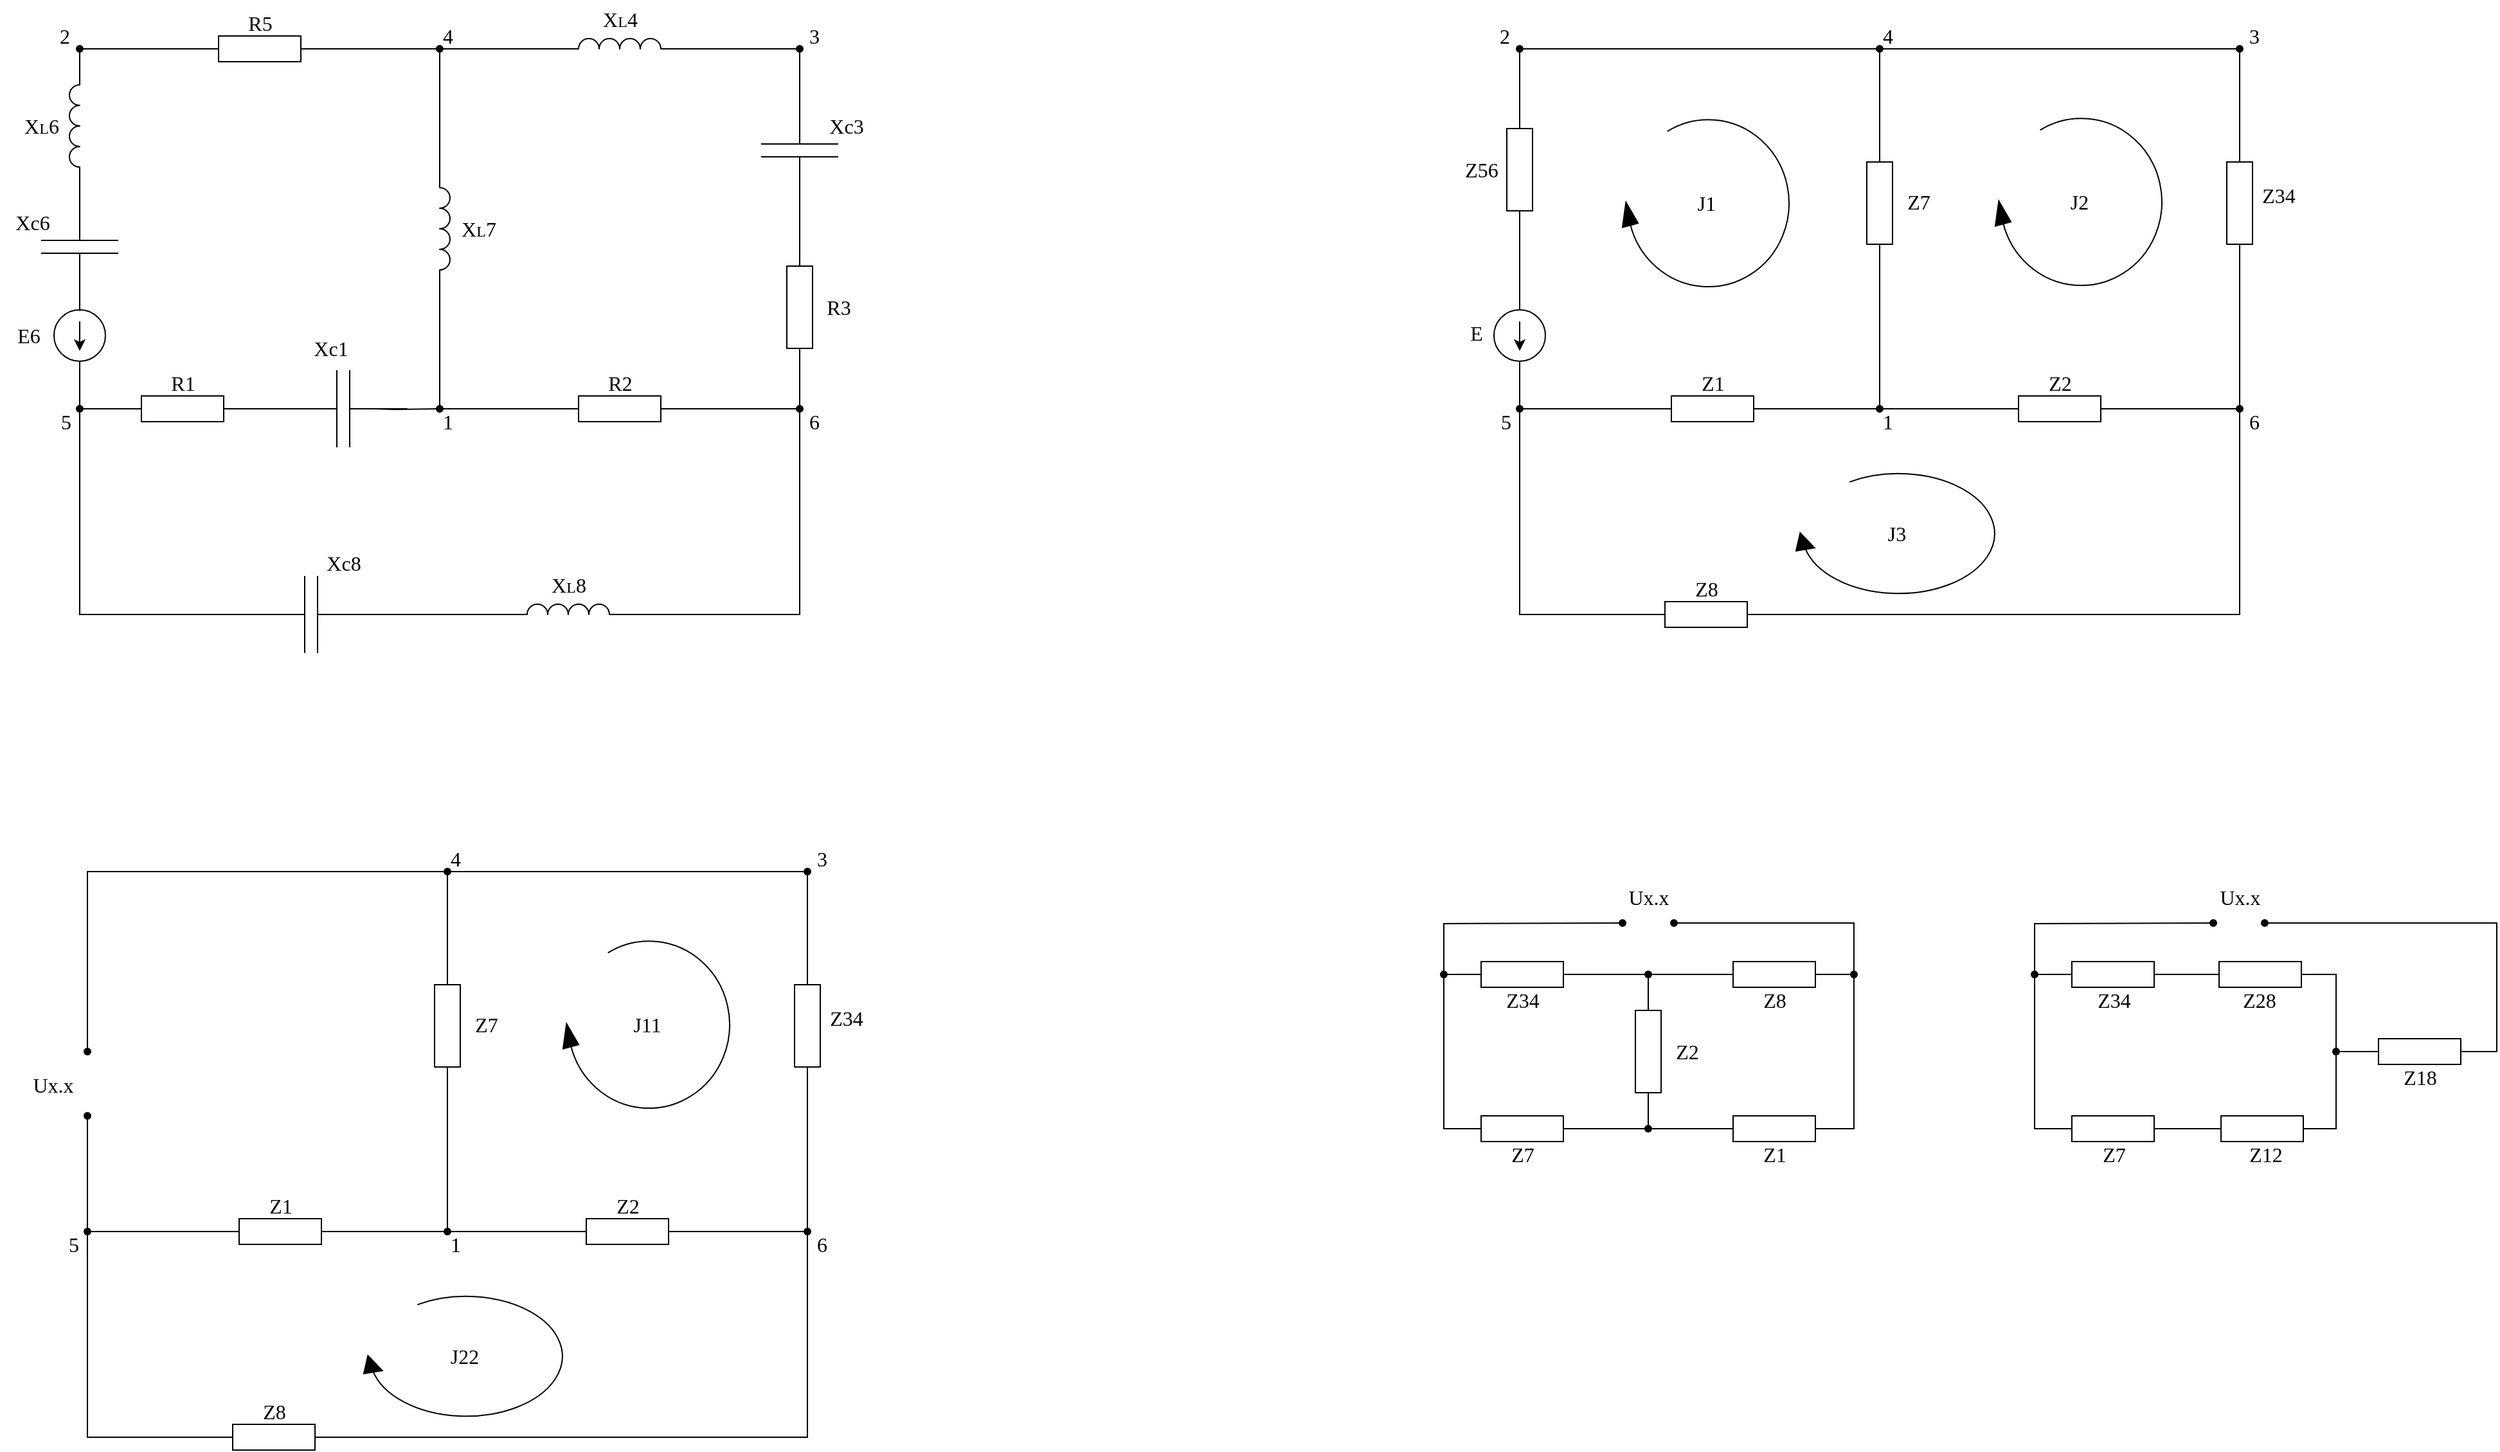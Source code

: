 <mxfile version="15.8.7" type="device"><diagram name="Page-1" id="16e2658f-23c8-b752-8be9-c03fbebb8bbe"><mxGraphModel dx="1486" dy="738" grid="1" gridSize="10" guides="1" tooltips="1" connect="1" arrows="1" fold="1" page="1" pageScale="1" pageWidth="1100" pageHeight="850" background="none" math="0" shadow="0"><root><mxCell id="0"/><mxCell id="1" parent="0"/><mxCell id="k54Zkk7M14eIgs6jlVpy-1" value="" style="shape=waypoint;sketch=0;size=6;pointerEvents=1;points=[];fillColor=none;resizable=0;rotatable=0;perimeter=centerPerimeter;snapToPoint=1;" parent="1" vertex="1"><mxGeometry x="340" y="380" width="40" height="40" as="geometry"/></mxCell><mxCell id="k54Zkk7M14eIgs6jlVpy-2" value="&lt;font face=&quot;Verdana&quot; style=&quot;font-size: 16px&quot;&gt;5&lt;/font&gt;" style="text;html=1;align=center;verticalAlign=middle;resizable=0;points=[];autosize=1;strokeColor=none;fillColor=none;" parent="1" vertex="1"><mxGeometry x="54" y="400" width="30" height="20" as="geometry"/></mxCell><mxCell id="k54Zkk7M14eIgs6jlVpy-3" value="" style="shape=waypoint;sketch=0;size=6;pointerEvents=1;points=[];fillColor=none;resizable=0;rotatable=0;perimeter=centerPerimeter;snapToPoint=1;fontFamily=Verdana;fontSize=16;" parent="1" vertex="1"><mxGeometry x="60" y="380" width="40" height="40" as="geometry"/></mxCell><mxCell id="k54Zkk7M14eIgs6jlVpy-4" value="1" style="text;html=1;align=center;verticalAlign=middle;resizable=0;points=[];autosize=1;strokeColor=none;fillColor=none;fontSize=16;fontFamily=Verdana;" parent="1" vertex="1"><mxGeometry x="351" y="400" width="30" height="20" as="geometry"/></mxCell><mxCell id="k54Zkk7M14eIgs6jlVpy-6" value="" style="shape=waypoint;sketch=0;size=6;pointerEvents=1;points=[];fillColor=none;resizable=0;rotatable=0;perimeter=centerPerimeter;snapToPoint=1;fontFamily=Verdana;fontSize=16;" parent="1" vertex="1"><mxGeometry x="620" y="380" width="40" height="40" as="geometry"/></mxCell><mxCell id="k54Zkk7M14eIgs6jlVpy-7" value="6" style="text;html=1;align=center;verticalAlign=middle;resizable=0;points=[];autosize=1;strokeColor=none;fillColor=none;fontSize=16;fontFamily=Verdana;" parent="1" vertex="1"><mxGeometry x="636" y="400" width="30" height="20" as="geometry"/></mxCell><mxCell id="k54Zkk7M14eIgs6jlVpy-8" value="" style="shape=waypoint;sketch=0;size=6;pointerEvents=1;points=[];fillColor=none;resizable=0;rotatable=0;perimeter=centerPerimeter;snapToPoint=1;fontFamily=Verdana;fontSize=16;" parent="1" vertex="1"><mxGeometry x="340" y="100" width="40" height="40" as="geometry"/></mxCell><mxCell id="k54Zkk7M14eIgs6jlVpy-9" value="4" style="text;html=1;align=center;verticalAlign=middle;resizable=0;points=[];autosize=1;strokeColor=none;fillColor=none;fontSize=16;fontFamily=Verdana;" parent="1" vertex="1"><mxGeometry x="351" y="100" width="30" height="20" as="geometry"/></mxCell><mxCell id="k54Zkk7M14eIgs6jlVpy-10" value="" style="shape=waypoint;sketch=0;size=6;pointerEvents=1;points=[];fillColor=none;resizable=0;rotatable=0;perimeter=centerPerimeter;snapToPoint=1;fontFamily=Verdana;fontSize=16;" parent="1" vertex="1"><mxGeometry x="620" y="100" width="40" height="40" as="geometry"/></mxCell><mxCell id="k54Zkk7M14eIgs6jlVpy-11" value="3" style="text;html=1;align=center;verticalAlign=middle;resizable=0;points=[];autosize=1;strokeColor=none;fillColor=none;fontSize=16;fontFamily=Verdana;" parent="1" vertex="1"><mxGeometry x="636" y="100" width="30" height="20" as="geometry"/></mxCell><mxCell id="k54Zkk7M14eIgs6jlVpy-13" value="" style="shape=waypoint;sketch=0;size=6;pointerEvents=1;points=[];fillColor=none;resizable=0;rotatable=0;perimeter=centerPerimeter;snapToPoint=1;fontFamily=Verdana;fontSize=16;" parent="1" vertex="1"><mxGeometry x="60" y="100" width="40" height="40" as="geometry"/></mxCell><mxCell id="k54Zkk7M14eIgs6jlVpy-14" value="2" style="text;html=1;align=center;verticalAlign=middle;resizable=0;points=[];autosize=1;strokeColor=none;fillColor=none;fontSize=16;fontFamily=Verdana;" parent="1" vertex="1"><mxGeometry x="53" y="100" width="30" height="20" as="geometry"/></mxCell><mxCell id="k54Zkk7M14eIgs6jlVpy-15" value="" style="verticalLabelPosition=bottom;shadow=0;dashed=0;align=center;html=1;verticalAlign=top;strokeWidth=1;shape=mxgraph.electrical.resistors.resistor_1;rounded=1;comic=0;labelBackgroundColor=none;fontFamily=Verdana;fontSize=12;rotation=-90;direction=south;" parent="1" vertex="1"><mxGeometry x="150.0" y="350" width="20" height="100" as="geometry"/></mxCell><mxCell id="k54Zkk7M14eIgs6jlVpy-16" value="" style="pointerEvents=1;verticalLabelPosition=bottom;shadow=0;dashed=0;align=center;html=1;verticalAlign=top;shape=mxgraph.electrical.capacitors.capacitor_1;rotation=-180;direction=west;fontFamily=Verdana;fontSize=16;" parent="1" vertex="1"><mxGeometry x="235" y="370" width="100" height="60" as="geometry"/></mxCell><mxCell id="k54Zkk7M14eIgs6jlVpy-17" value="" style="verticalLabelPosition=bottom;shadow=0;dashed=0;align=center;html=1;verticalAlign=top;strokeWidth=1;shape=mxgraph.electrical.resistors.resistor_1;rounded=1;comic=0;labelBackgroundColor=none;fontFamily=Verdana;fontSize=12;rotation=-90;direction=south;" parent="1" vertex="1"><mxGeometry x="490.0" y="350" width="20" height="100" as="geometry"/></mxCell><mxCell id="k54Zkk7M14eIgs6jlVpy-18" value="" style="verticalLabelPosition=bottom;shadow=0;dashed=0;align=center;html=1;verticalAlign=top;strokeWidth=1;shape=mxgraph.electrical.resistors.resistor_1;rounded=1;comic=0;labelBackgroundColor=none;fontFamily=Verdana;fontSize=12;rotation=-90;direction=west;" parent="1" vertex="1"><mxGeometry x="590.0" y="311" width="100" height="20" as="geometry"/></mxCell><mxCell id="k54Zkk7M14eIgs6jlVpy-19" value="" style="pointerEvents=1;verticalLabelPosition=bottom;shadow=0;dashed=0;align=center;html=1;verticalAlign=top;shape=mxgraph.electrical.capacitors.capacitor_1;rotation=-180;direction=south;fontFamily=Verdana;fontSize=16;" parent="1" vertex="1"><mxGeometry x="610" y="149" width="60" height="100" as="geometry"/></mxCell><mxCell id="k54Zkk7M14eIgs6jlVpy-20" value="" style="pointerEvents=1;verticalLabelPosition=bottom;shadow=0;dashed=0;align=center;html=1;verticalAlign=top;shape=mxgraph.electrical.inductors.inductor_3;fontFamily=Verdana;fontSize=16;" parent="1" vertex="1"><mxGeometry x="450" y="112" width="100" height="8" as="geometry"/></mxCell><mxCell id="k54Zkk7M14eIgs6jlVpy-21" value="" style="verticalLabelPosition=bottom;shadow=0;dashed=0;align=center;html=1;verticalAlign=top;strokeWidth=1;shape=mxgraph.electrical.resistors.resistor_1;rounded=1;comic=0;labelBackgroundColor=none;fontFamily=Verdana;fontSize=12;rotation=-90;direction=south;" parent="1" vertex="1"><mxGeometry x="210.0" y="70" width="20" height="100" as="geometry"/></mxCell><mxCell id="k54Zkk7M14eIgs6jlVpy-22" value="" style="pointerEvents=1;verticalLabelPosition=bottom;shadow=0;dashed=0;align=center;html=1;verticalAlign=top;shape=mxgraph.electrical.inductors.inductor_3;fontFamily=Verdana;fontSize=16;direction=north;" parent="1" vertex="1"><mxGeometry x="72" y="130" width="8" height="100" as="geometry"/></mxCell><mxCell id="k54Zkk7M14eIgs6jlVpy-23" value="" style="pointerEvents=1;verticalLabelPosition=bottom;shadow=0;dashed=0;align=center;html=1;verticalAlign=top;shape=mxgraph.electrical.capacitors.capacitor_1;rotation=-180;direction=south;fontFamily=Verdana;fontSize=16;" parent="1" vertex="1"><mxGeometry x="50" y="224" width="60" height="100" as="geometry"/></mxCell><mxCell id="k54Zkk7M14eIgs6jlVpy-24" value="" style="group;fontFamily=Verdana;fontSize=16;" parent="1" vertex="1" connectable="0"><mxGeometry x="60" y="323" width="40" height="40" as="geometry"/></mxCell><mxCell id="k54Zkk7M14eIgs6jlVpy-25" value="" style="ellipse;whiteSpace=wrap;html=1;fontFamily=Verdana;fontSize=16;" parent="k54Zkk7M14eIgs6jlVpy-24" vertex="1"><mxGeometry width="40" height="40" as="geometry"/></mxCell><mxCell id="k54Zkk7M14eIgs6jlVpy-26" value="" style="endArrow=classic;html=1;rounded=0;edgeStyle=orthogonalEdgeStyle;fontFamily=Verdana;fontSize=16;" parent="k54Zkk7M14eIgs6jlVpy-24" edge="1"><mxGeometry width="50" height="50" relative="1" as="geometry"><mxPoint x="20" y="9" as="sourcePoint"/><mxPoint x="20" y="32" as="targetPoint"/></mxGeometry></mxCell><mxCell id="k54Zkk7M14eIgs6jlVpy-27" value="" style="pointerEvents=1;verticalLabelPosition=bottom;shadow=0;dashed=0;align=center;html=1;verticalAlign=top;shape=mxgraph.electrical.inductors.inductor_3;fontFamily=Verdana;fontSize=16;direction=south;" parent="1" vertex="1"><mxGeometry x="360" y="210" width="8" height="100" as="geometry"/></mxCell><mxCell id="k54Zkk7M14eIgs6jlVpy-28" value="" style="pointerEvents=1;verticalLabelPosition=bottom;shadow=0;dashed=0;align=center;html=1;verticalAlign=top;shape=mxgraph.electrical.capacitors.capacitor_1;rotation=-180;direction=west;fontFamily=Verdana;fontSize=16;" parent="1" vertex="1"><mxGeometry x="210" y="530" width="100" height="60" as="geometry"/></mxCell><mxCell id="k54Zkk7M14eIgs6jlVpy-29" value="" style="pointerEvents=1;verticalLabelPosition=bottom;shadow=0;dashed=0;align=center;html=1;verticalAlign=top;shape=mxgraph.electrical.inductors.inductor_3;fontFamily=Verdana;fontSize=16;direction=east;" parent="1" vertex="1"><mxGeometry x="410" y="552" width="100" height="8" as="geometry"/></mxCell><mxCell id="k54Zkk7M14eIgs6jlVpy-30" value="" style="endArrow=none;html=1;rounded=0;edgeStyle=orthogonalEdgeStyle;fontFamily=Verdana;fontSize=16;exitX=0.732;exitY=0.639;exitDx=0;exitDy=0;exitPerimeter=0;entryX=1;entryY=1;entryDx=0;entryDy=0;entryPerimeter=0;" parent="1" source="k54Zkk7M14eIgs6jlVpy-13" target="k54Zkk7M14eIgs6jlVpy-22" edge="1"><mxGeometry width="50" height="50" relative="1" as="geometry"><mxPoint x="150" y="250" as="sourcePoint"/><mxPoint x="220" y="250" as="targetPoint"/><Array as="points"/></mxGeometry></mxCell><mxCell id="k54Zkk7M14eIgs6jlVpy-31" value="" style="endArrow=none;html=1;rounded=0;edgeStyle=orthogonalEdgeStyle;fontFamily=Verdana;fontSize=16;exitX=0;exitY=1;exitDx=0;exitDy=0;exitPerimeter=0;entryX=1;entryY=0.5;entryDx=0;entryDy=0;entryPerimeter=0;" parent="1" source="k54Zkk7M14eIgs6jlVpy-22" target="k54Zkk7M14eIgs6jlVpy-23" edge="1"><mxGeometry width="50" height="50" relative="1" as="geometry"><mxPoint x="110" y="260" as="sourcePoint"/><mxPoint x="180" y="260" as="targetPoint"/><Array as="points"/></mxGeometry></mxCell><mxCell id="k54Zkk7M14eIgs6jlVpy-32" value="" style="endArrow=none;html=1;rounded=0;edgeStyle=orthogonalEdgeStyle;fontFamily=Verdana;fontSize=16;exitX=0;exitY=0.5;exitDx=0;exitDy=0;exitPerimeter=0;entryX=0.5;entryY=0;entryDx=0;entryDy=0;" parent="1" source="k54Zkk7M14eIgs6jlVpy-23" target="k54Zkk7M14eIgs6jlVpy-25" edge="1"><mxGeometry width="50" height="50" relative="1" as="geometry"><mxPoint x="120" y="380" as="sourcePoint"/><mxPoint x="190" y="380" as="targetPoint"/><Array as="points"/></mxGeometry></mxCell><mxCell id="k54Zkk7M14eIgs6jlVpy-33" value="" style="endArrow=none;html=1;rounded=0;edgeStyle=orthogonalEdgeStyle;fontFamily=Verdana;fontSize=16;exitX=0.5;exitY=1;exitDx=0;exitDy=0;" parent="1" source="k54Zkk7M14eIgs6jlVpy-25" target="k54Zkk7M14eIgs6jlVpy-3" edge="1"><mxGeometry width="50" height="50" relative="1" as="geometry"><mxPoint x="140" y="420" as="sourcePoint"/><mxPoint x="210" y="420" as="targetPoint"/><Array as="points"/></mxGeometry></mxCell><mxCell id="k54Zkk7M14eIgs6jlVpy-34" value="" style="endArrow=none;html=1;rounded=0;edgeStyle=orthogonalEdgeStyle;fontFamily=Verdana;fontSize=16;exitX=0.558;exitY=0.533;exitDx=0;exitDy=0;exitPerimeter=0;entryX=0;entryY=0.5;entryDx=0;entryDy=0;entryPerimeter=0;" parent="1" source="k54Zkk7M14eIgs6jlVpy-3" target="k54Zkk7M14eIgs6jlVpy-15" edge="1"><mxGeometry width="50" height="50" relative="1" as="geometry"><mxPoint x="120" y="350" as="sourcePoint"/><mxPoint x="110" y="380" as="targetPoint"/><Array as="points"/></mxGeometry></mxCell><mxCell id="k54Zkk7M14eIgs6jlVpy-35" value="" style="endArrow=none;html=1;rounded=0;edgeStyle=orthogonalEdgeStyle;fontFamily=Verdana;fontSize=16;exitX=1;exitY=0.5;exitDx=0;exitDy=0;exitPerimeter=0;entryX=0;entryY=0.5;entryDx=0;entryDy=0;entryPerimeter=0;" parent="1" source="k54Zkk7M14eIgs6jlVpy-15" target="k54Zkk7M14eIgs6jlVpy-16" edge="1"><mxGeometry width="50" height="50" relative="1" as="geometry"><mxPoint x="220" y="320" as="sourcePoint"/><mxPoint x="290" y="320" as="targetPoint"/><Array as="points"/></mxGeometry></mxCell><mxCell id="k54Zkk7M14eIgs6jlVpy-36" value="" style="endArrow=none;html=1;rounded=0;edgeStyle=orthogonalEdgeStyle;fontFamily=Verdana;fontSize=16;exitX=1;exitY=0.5;exitDx=0;exitDy=0;exitPerimeter=0;entryX=0.67;entryY=-0.005;entryDx=0;entryDy=0;entryPerimeter=0;" parent="1" target="k54Zkk7M14eIgs6jlVpy-1" edge="1"><mxGeometry width="50" height="50" relative="1" as="geometry"><mxPoint x="310" y="400" as="sourcePoint"/><mxPoint x="350" y="470" as="targetPoint"/><Array as="points"/></mxGeometry></mxCell><mxCell id="k54Zkk7M14eIgs6jlVpy-37" value="" style="endArrow=none;html=1;rounded=0;edgeStyle=orthogonalEdgeStyle;fontFamily=Verdana;fontSize=16;exitX=0.51;exitY=0.415;exitDx=0;exitDy=0;exitPerimeter=0;entryX=1;entryY=1;entryDx=0;entryDy=0;entryPerimeter=0;" parent="1" source="k54Zkk7M14eIgs6jlVpy-1" target="k54Zkk7M14eIgs6jlVpy-27" edge="1"><mxGeometry width="50" height="50" relative="1" as="geometry"><mxPoint x="340" y="410" as="sourcePoint"/><mxPoint x="410" y="410" as="targetPoint"/><Array as="points"/></mxGeometry></mxCell><mxCell id="k54Zkk7M14eIgs6jlVpy-38" value="" style="endArrow=none;html=1;rounded=0;edgeStyle=orthogonalEdgeStyle;fontFamily=Verdana;fontSize=16;entryX=0.517;entryY=1.088;entryDx=0;entryDy=0;entryPerimeter=0;exitX=0;exitY=1;exitDx=0;exitDy=0;exitPerimeter=0;" parent="1" source="k54Zkk7M14eIgs6jlVpy-27" target="k54Zkk7M14eIgs6jlVpy-8" edge="1"><mxGeometry width="50" height="50" relative="1" as="geometry"><mxPoint x="230" y="220" as="sourcePoint"/><mxPoint x="300" y="220" as="targetPoint"/><Array as="points"/></mxGeometry></mxCell><mxCell id="k54Zkk7M14eIgs6jlVpy-39" value="" style="endArrow=none;html=1;rounded=0;edgeStyle=orthogonalEdgeStyle;fontFamily=Verdana;fontSize=16;entryX=-0.017;entryY=0.638;entryDx=0;entryDy=0;entryPerimeter=0;exitX=1;exitY=0.5;exitDx=0;exitDy=0;exitPerimeter=0;" parent="1" source="k54Zkk7M14eIgs6jlVpy-21" target="k54Zkk7M14eIgs6jlVpy-8" edge="1"><mxGeometry width="50" height="50" relative="1" as="geometry"><mxPoint x="310" y="190" as="sourcePoint"/><mxPoint x="380" y="190" as="targetPoint"/><Array as="points"/></mxGeometry></mxCell><mxCell id="k54Zkk7M14eIgs6jlVpy-40" value="" style="endArrow=none;html=1;rounded=0;edgeStyle=orthogonalEdgeStyle;fontFamily=Verdana;fontSize=16;entryX=0;entryY=0.5;entryDx=0;entryDy=0;entryPerimeter=0;exitX=0.583;exitY=0.471;exitDx=0;exitDy=0;exitPerimeter=0;" parent="1" source="k54Zkk7M14eIgs6jlVpy-13" target="k54Zkk7M14eIgs6jlVpy-21" edge="1"><mxGeometry width="50" height="50" relative="1" as="geometry"><mxPoint x="140" y="210" as="sourcePoint"/><mxPoint x="210" y="210" as="targetPoint"/><Array as="points"/></mxGeometry></mxCell><mxCell id="k54Zkk7M14eIgs6jlVpy-41" value="" style="endArrow=none;html=1;rounded=0;edgeStyle=orthogonalEdgeStyle;fontFamily=Verdana;fontSize=16;exitX=1.09;exitY=0.975;exitDx=0;exitDy=0;exitPerimeter=0;entryX=0;entryY=1;entryDx=0;entryDy=0;entryPerimeter=0;" parent="1" source="k54Zkk7M14eIgs6jlVpy-8" target="k54Zkk7M14eIgs6jlVpy-20" edge="1"><mxGeometry width="50" height="50" relative="1" as="geometry"><mxPoint x="410" y="190" as="sourcePoint"/><mxPoint x="420" y="60" as="targetPoint"/><Array as="points"><mxPoint x="430" y="120"/><mxPoint x="430" y="120"/></Array></mxGeometry></mxCell><mxCell id="k54Zkk7M14eIgs6jlVpy-42" value="" style="endArrow=none;html=1;rounded=0;edgeStyle=orthogonalEdgeStyle;fontFamily=Verdana;fontSize=16;exitX=1;exitY=1;exitDx=0;exitDy=0;exitPerimeter=0;entryX=-0.03;entryY=0.195;entryDx=0;entryDy=0;entryPerimeter=0;" parent="1" source="k54Zkk7M14eIgs6jlVpy-20" target="k54Zkk7M14eIgs6jlVpy-10" edge="1"><mxGeometry width="50" height="50" relative="1" as="geometry"><mxPoint x="530" y="60" as="sourcePoint"/><mxPoint x="600" y="60" as="targetPoint"/><Array as="points"><mxPoint x="570" y="120"/><mxPoint x="570" y="120"/></Array></mxGeometry></mxCell><mxCell id="k54Zkk7M14eIgs6jlVpy-43" value="" style="endArrow=none;html=1;rounded=0;edgeStyle=orthogonalEdgeStyle;fontFamily=Verdana;fontSize=16;exitX=1;exitY=0.5;exitDx=0;exitDy=0;exitPerimeter=0;" parent="1" source="k54Zkk7M14eIgs6jlVpy-19" edge="1"><mxGeometry width="50" height="50" relative="1" as="geometry"><mxPoint x="670" y="140" as="sourcePoint"/><mxPoint x="640" y="120" as="targetPoint"/><Array as="points"/></mxGeometry></mxCell><mxCell id="k54Zkk7M14eIgs6jlVpy-44" value="" style="endArrow=none;html=1;rounded=0;edgeStyle=orthogonalEdgeStyle;fontFamily=Verdana;fontSize=16;entryX=0;entryY=0.5;entryDx=0;entryDy=0;entryPerimeter=0;exitX=0;exitY=0.5;exitDx=0;exitDy=0;exitPerimeter=0;" parent="1" source="k54Zkk7M14eIgs6jlVpy-18" target="k54Zkk7M14eIgs6jlVpy-19" edge="1"><mxGeometry width="50" height="50" relative="1" as="geometry"><mxPoint x="480" y="220" as="sourcePoint"/><mxPoint x="550" y="220" as="targetPoint"/><Array as="points"/></mxGeometry></mxCell><mxCell id="k54Zkk7M14eIgs6jlVpy-45" value="" style="endArrow=none;html=1;rounded=0;edgeStyle=orthogonalEdgeStyle;fontFamily=Verdana;fontSize=16;entryX=1;entryY=0.5;entryDx=0;entryDy=0;entryPerimeter=0;exitX=0.05;exitY=0.555;exitDx=0;exitDy=0;exitPerimeter=0;" parent="1" source="k54Zkk7M14eIgs6jlVpy-6" target="k54Zkk7M14eIgs6jlVpy-18" edge="1"><mxGeometry width="50" height="50" relative="1" as="geometry"><mxPoint x="610" y="460" as="sourcePoint"/><mxPoint x="680" y="460" as="targetPoint"/><Array as="points"/></mxGeometry></mxCell><mxCell id="k54Zkk7M14eIgs6jlVpy-46" value="" style="endArrow=none;html=1;rounded=0;edgeStyle=orthogonalEdgeStyle;fontFamily=Verdana;fontSize=16;entryX=-0.05;entryY=0.615;entryDx=0;entryDy=0;entryPerimeter=0;exitX=1;exitY=0.5;exitDx=0;exitDy=0;exitPerimeter=0;" parent="1" source="k54Zkk7M14eIgs6jlVpy-17" target="k54Zkk7M14eIgs6jlVpy-6" edge="1"><mxGeometry width="50" height="50" relative="1" as="geometry"><mxPoint x="510" y="460" as="sourcePoint"/><mxPoint x="580" y="460" as="targetPoint"/><Array as="points"/></mxGeometry></mxCell><mxCell id="k54Zkk7M14eIgs6jlVpy-47" value="" style="endArrow=none;html=1;rounded=0;edgeStyle=orthogonalEdgeStyle;fontFamily=Verdana;fontSize=16;entryX=0;entryY=0.5;entryDx=0;entryDy=0;entryPerimeter=0;exitX=1.025;exitY=0.402;exitDx=0;exitDy=0;exitPerimeter=0;" parent="1" source="k54Zkk7M14eIgs6jlVpy-1" target="k54Zkk7M14eIgs6jlVpy-17" edge="1"><mxGeometry width="50" height="50" relative="1" as="geometry"><mxPoint x="430" y="250" as="sourcePoint"/><mxPoint x="440" y="460" as="targetPoint"/><Array as="points"/></mxGeometry></mxCell><mxCell id="k54Zkk7M14eIgs6jlVpy-48" value="" style="endArrow=none;html=1;rounded=0;edgeStyle=orthogonalEdgeStyle;fontFamily=Verdana;fontSize=16;exitX=1;exitY=1;exitDx=0;exitDy=0;exitPerimeter=0;entryX=1.018;entryY=0.039;entryDx=0;entryDy=0;entryPerimeter=0;" parent="1" source="k54Zkk7M14eIgs6jlVpy-29" target="k54Zkk7M14eIgs6jlVpy-6" edge="1"><mxGeometry width="50" height="50" relative="1" as="geometry"><mxPoint x="500" y="480" as="sourcePoint"/><mxPoint x="680" y="450" as="targetPoint"/><Array as="points"><mxPoint x="640" y="560"/></Array></mxGeometry></mxCell><mxCell id="k54Zkk7M14eIgs6jlVpy-49" value="" style="endArrow=none;html=1;rounded=0;edgeStyle=orthogonalEdgeStyle;fontFamily=Verdana;fontSize=16;entryX=0;entryY=1;entryDx=0;entryDy=0;entryPerimeter=0;exitX=1;exitY=0.5;exitDx=0;exitDy=0;exitPerimeter=0;" parent="1" source="k54Zkk7M14eIgs6jlVpy-28" target="k54Zkk7M14eIgs6jlVpy-29" edge="1"><mxGeometry width="50" height="50" relative="1" as="geometry"><mxPoint x="300" y="480" as="sourcePoint"/><mxPoint x="370" y="480" as="targetPoint"/><Array as="points"><mxPoint x="380" y="560"/><mxPoint x="380" y="560"/></Array></mxGeometry></mxCell><mxCell id="k54Zkk7M14eIgs6jlVpy-50" value="" style="endArrow=none;html=1;rounded=0;edgeStyle=orthogonalEdgeStyle;fontFamily=Verdana;fontSize=16;exitX=0.688;exitY=1.078;exitDx=0;exitDy=0;exitPerimeter=0;entryX=0;entryY=0.5;entryDx=0;entryDy=0;entryPerimeter=0;" parent="1" source="k54Zkk7M14eIgs6jlVpy-3" target="k54Zkk7M14eIgs6jlVpy-28" edge="1"><mxGeometry width="50" height="50" relative="1" as="geometry"><mxPoint x="120" y="510" as="sourcePoint"/><mxPoint x="190" y="510" as="targetPoint"/><Array as="points"><mxPoint x="80" y="560"/></Array></mxGeometry></mxCell><mxCell id="k54Zkk7M14eIgs6jlVpy-51" value="R1" style="text;html=1;align=center;verticalAlign=middle;resizable=0;points=[];autosize=1;strokeColor=none;fillColor=none;fontSize=16;fontFamily=Verdana;" parent="1" vertex="1"><mxGeometry x="140" y="370" width="40" height="20" as="geometry"/></mxCell><mxCell id="k54Zkk7M14eIgs6jlVpy-52" value="R2" style="text;html=1;align=center;verticalAlign=middle;resizable=0;points=[];autosize=1;strokeColor=none;fillColor=none;fontSize=16;fontFamily=Verdana;" parent="1" vertex="1"><mxGeometry x="480" y="370" width="40" height="20" as="geometry"/></mxCell><mxCell id="k54Zkk7M14eIgs6jlVpy-53" value="R3" style="text;html=1;align=center;verticalAlign=middle;resizable=0;points=[];autosize=1;strokeColor=none;fillColor=none;fontSize=16;fontFamily=Verdana;" parent="1" vertex="1"><mxGeometry x="650" y="311" width="40" height="20" as="geometry"/></mxCell><mxCell id="k54Zkk7M14eIgs6jlVpy-54" value="R5" style="text;html=1;align=center;verticalAlign=middle;resizable=0;points=[];autosize=1;strokeColor=none;fillColor=none;fontSize=16;fontFamily=Verdana;" parent="1" vertex="1"><mxGeometry x="200" y="90" width="40" height="20" as="geometry"/></mxCell><mxCell id="k54Zkk7M14eIgs6jlVpy-55" value="Xc1" style="text;html=1;align=center;verticalAlign=middle;resizable=0;points=[];autosize=1;strokeColor=none;fillColor=none;fontSize=16;fontFamily=Verdana;" parent="1" vertex="1"><mxGeometry x="250" y="343" width="50" height="20" as="geometry"/></mxCell><mxCell id="k54Zkk7M14eIgs6jlVpy-56" value="Xc3" style="text;html=1;align=center;verticalAlign=middle;resizable=0;points=[];autosize=1;strokeColor=none;fillColor=none;fontSize=16;fontFamily=Verdana;" parent="1" vertex="1"><mxGeometry x="651" y="170" width="50" height="20" as="geometry"/></mxCell><mxCell id="k54Zkk7M14eIgs6jlVpy-57" value="X&lt;font style=&quot;font-size: 12px&quot;&gt;L&lt;/font&gt;4" style="text;html=1;align=center;verticalAlign=middle;resizable=0;points=[];autosize=1;strokeColor=none;fillColor=none;fontSize=16;fontFamily=Verdana;" parent="1" vertex="1"><mxGeometry x="480" y="82" width="40" height="30" as="geometry"/></mxCell><mxCell id="k54Zkk7M14eIgs6jlVpy-58" value="&lt;font style=&quot;font-size: 16px&quot;&gt;X&lt;/font&gt;L&lt;font style=&quot;font-size: 16px&quot;&gt;6&lt;/font&gt;" style="text;html=1;align=center;verticalAlign=middle;resizable=0;points=[];autosize=1;strokeColor=none;fillColor=none;fontSize=12;fontFamily=Verdana;" parent="1" vertex="1"><mxGeometry x="30" y="170" width="40" height="20" as="geometry"/></mxCell><mxCell id="k54Zkk7M14eIgs6jlVpy-59" value="Xc6" style="text;html=1;align=center;verticalAlign=middle;resizable=0;points=[];autosize=1;strokeColor=none;fillColor=none;fontSize=16;fontFamily=Verdana;" parent="1" vertex="1"><mxGeometry x="18" y="245" width="50" height="20" as="geometry"/></mxCell><mxCell id="k54Zkk7M14eIgs6jlVpy-60" value="E6" style="text;html=1;align=center;verticalAlign=middle;resizable=0;points=[];autosize=1;strokeColor=none;fillColor=none;fontSize=16;fontFamily=Verdana;" parent="1" vertex="1"><mxGeometry x="20" y="333" width="40" height="20" as="geometry"/></mxCell><mxCell id="k54Zkk7M14eIgs6jlVpy-61" value="X&lt;font style=&quot;font-size: 12px&quot;&gt;L&lt;/font&gt;7" style="text;html=1;align=center;verticalAlign=middle;resizable=0;points=[];autosize=1;strokeColor=none;fillColor=none;fontSize=16;fontFamily=Verdana;" parent="1" vertex="1"><mxGeometry x="370" y="245" width="40" height="30" as="geometry"/></mxCell><mxCell id="k54Zkk7M14eIgs6jlVpy-62" value="&lt;font style=&quot;font-size: 16px&quot;&gt;X&lt;/font&gt;&lt;font style=&quot;font-size: 12px&quot;&gt;L&lt;/font&gt;&lt;font style=&quot;font-size: 16px&quot;&gt;8&lt;/font&gt;" style="text;html=1;align=center;verticalAlign=middle;resizable=0;points=[];autosize=1;strokeColor=none;fillColor=none;fontSize=12;fontFamily=Verdana;" parent="1" vertex="1"><mxGeometry x="440" y="527" width="40" height="20" as="geometry"/></mxCell><mxCell id="k54Zkk7M14eIgs6jlVpy-63" value="&lt;font style=&quot;font-size: 16px&quot;&gt;Xc8&lt;/font&gt;" style="text;html=1;align=center;verticalAlign=middle;resizable=0;points=[];autosize=1;strokeColor=none;fillColor=none;fontSize=12;fontFamily=Verdana;" parent="1" vertex="1"><mxGeometry x="260" y="510" width="50" height="20" as="geometry"/></mxCell><mxCell id="sa1ywn4ivxEZ6GS3MRfp-1" value="" style="shape=waypoint;sketch=0;size=6;pointerEvents=1;points=[];fillColor=none;resizable=0;rotatable=0;perimeter=centerPerimeter;snapToPoint=1;" parent="1" vertex="1"><mxGeometry x="1460" y="380" width="40" height="40" as="geometry"/></mxCell><mxCell id="sa1ywn4ivxEZ6GS3MRfp-2" value="&lt;font face=&quot;Verdana&quot; style=&quot;font-size: 16px&quot;&gt;5&lt;/font&gt;" style="text;html=1;align=center;verticalAlign=middle;resizable=0;points=[];autosize=1;strokeColor=none;fillColor=none;" parent="1" vertex="1"><mxGeometry x="1174" y="400" width="30" height="20" as="geometry"/></mxCell><mxCell id="sa1ywn4ivxEZ6GS3MRfp-3" value="" style="shape=waypoint;sketch=0;size=6;pointerEvents=1;points=[];fillColor=none;resizable=0;rotatable=0;perimeter=centerPerimeter;snapToPoint=1;fontFamily=Verdana;fontSize=16;" parent="1" vertex="1"><mxGeometry x="1180" y="380" width="40" height="40" as="geometry"/></mxCell><mxCell id="sa1ywn4ivxEZ6GS3MRfp-4" value="1" style="text;html=1;align=center;verticalAlign=middle;resizable=0;points=[];autosize=1;strokeColor=none;fillColor=none;fontSize=16;fontFamily=Verdana;" parent="1" vertex="1"><mxGeometry x="1471" y="400" width="30" height="20" as="geometry"/></mxCell><mxCell id="sa1ywn4ivxEZ6GS3MRfp-5" value="" style="shape=waypoint;sketch=0;size=6;pointerEvents=1;points=[];fillColor=none;resizable=0;rotatable=0;perimeter=centerPerimeter;snapToPoint=1;fontFamily=Verdana;fontSize=16;" parent="1" vertex="1"><mxGeometry x="1740" y="380" width="40" height="40" as="geometry"/></mxCell><mxCell id="sa1ywn4ivxEZ6GS3MRfp-6" value="6" style="text;html=1;align=center;verticalAlign=middle;resizable=0;points=[];autosize=1;strokeColor=none;fillColor=none;fontSize=16;fontFamily=Verdana;" parent="1" vertex="1"><mxGeometry x="1756" y="400" width="30" height="20" as="geometry"/></mxCell><mxCell id="sa1ywn4ivxEZ6GS3MRfp-7" value="" style="shape=waypoint;sketch=0;size=6;pointerEvents=1;points=[];fillColor=none;resizable=0;rotatable=0;perimeter=centerPerimeter;snapToPoint=1;fontFamily=Verdana;fontSize=16;" parent="1" vertex="1"><mxGeometry x="1460" y="100" width="40" height="40" as="geometry"/></mxCell><mxCell id="sa1ywn4ivxEZ6GS3MRfp-8" value="4" style="text;html=1;align=center;verticalAlign=middle;resizable=0;points=[];autosize=1;strokeColor=none;fillColor=none;fontSize=16;fontFamily=Verdana;" parent="1" vertex="1"><mxGeometry x="1471" y="100" width="30" height="20" as="geometry"/></mxCell><mxCell id="sa1ywn4ivxEZ6GS3MRfp-9" value="" style="shape=waypoint;sketch=0;size=6;pointerEvents=1;points=[];fillColor=none;resizable=0;rotatable=0;perimeter=centerPerimeter;snapToPoint=1;fontFamily=Verdana;fontSize=16;" parent="1" vertex="1"><mxGeometry x="1740" y="100" width="40" height="40" as="geometry"/></mxCell><mxCell id="sa1ywn4ivxEZ6GS3MRfp-10" value="3" style="text;html=1;align=center;verticalAlign=middle;resizable=0;points=[];autosize=1;strokeColor=none;fillColor=none;fontSize=16;fontFamily=Verdana;" parent="1" vertex="1"><mxGeometry x="1756" y="100" width="30" height="20" as="geometry"/></mxCell><mxCell id="sa1ywn4ivxEZ6GS3MRfp-11" value="" style="shape=waypoint;sketch=0;size=6;pointerEvents=1;points=[];fillColor=none;resizable=0;rotatable=0;perimeter=centerPerimeter;snapToPoint=1;fontFamily=Verdana;fontSize=16;" parent="1" vertex="1"><mxGeometry x="1180" y="100" width="40" height="40" as="geometry"/></mxCell><mxCell id="sa1ywn4ivxEZ6GS3MRfp-12" value="2" style="text;html=1;align=center;verticalAlign=middle;resizable=0;points=[];autosize=1;strokeColor=none;fillColor=none;fontSize=16;fontFamily=Verdana;" parent="1" vertex="1"><mxGeometry x="1173" y="100" width="30" height="20" as="geometry"/></mxCell><mxCell id="sa1ywn4ivxEZ6GS3MRfp-13" value="" style="verticalLabelPosition=bottom;shadow=0;dashed=0;align=center;html=1;verticalAlign=top;strokeWidth=1;shape=mxgraph.electrical.resistors.resistor_1;rounded=1;comic=0;labelBackgroundColor=none;fontFamily=Verdana;fontSize=12;rotation=-90;direction=south;" parent="1" vertex="1"><mxGeometry x="1340" y="350" width="20" height="100" as="geometry"/></mxCell><mxCell id="sa1ywn4ivxEZ6GS3MRfp-15" value="" style="verticalLabelPosition=bottom;shadow=0;dashed=0;align=center;html=1;verticalAlign=top;strokeWidth=1;shape=mxgraph.electrical.resistors.resistor_1;rounded=1;comic=0;labelBackgroundColor=none;fontFamily=Verdana;fontSize=12;rotation=-90;direction=south;" parent="1" vertex="1"><mxGeometry x="1610" y="350" width="20" height="100" as="geometry"/></mxCell><mxCell id="sa1ywn4ivxEZ6GS3MRfp-16" value="" style="verticalLabelPosition=bottom;shadow=0;dashed=0;align=center;html=1;verticalAlign=top;strokeWidth=1;shape=mxgraph.electrical.resistors.resistor_1;rounded=1;comic=0;labelBackgroundColor=none;fontFamily=Verdana;fontSize=12;rotation=-90;direction=west;" parent="1" vertex="1"><mxGeometry x="1710" y="230" width="100" height="20" as="geometry"/></mxCell><mxCell id="sa1ywn4ivxEZ6GS3MRfp-22" value="" style="group;fontFamily=Verdana;fontSize=16;" parent="1" vertex="1" connectable="0"><mxGeometry x="1180" y="323" width="40" height="40" as="geometry"/></mxCell><mxCell id="sa1ywn4ivxEZ6GS3MRfp-23" value="" style="ellipse;whiteSpace=wrap;html=1;fontFamily=Verdana;fontSize=16;" parent="sa1ywn4ivxEZ6GS3MRfp-22" vertex="1"><mxGeometry width="40" height="40" as="geometry"/></mxCell><mxCell id="sa1ywn4ivxEZ6GS3MRfp-24" value="" style="endArrow=classic;html=1;rounded=0;edgeStyle=orthogonalEdgeStyle;fontFamily=Verdana;fontSize=16;" parent="sa1ywn4ivxEZ6GS3MRfp-22" edge="1"><mxGeometry width="50" height="50" relative="1" as="geometry"><mxPoint x="20" y="9" as="sourcePoint"/><mxPoint x="20" y="32" as="targetPoint"/></mxGeometry></mxCell><mxCell id="sa1ywn4ivxEZ6GS3MRfp-28" value="" style="endArrow=none;html=1;rounded=0;edgeStyle=orthogonalEdgeStyle;fontFamily=Verdana;fontSize=16;exitX=0.732;exitY=0.639;exitDx=0;exitDy=0;exitPerimeter=0;entryX=1;entryY=0.5;entryDx=0;entryDy=0;entryPerimeter=0;" parent="1" source="sa1ywn4ivxEZ6GS3MRfp-11" target="sa1ywn4ivxEZ6GS3MRfp-65" edge="1"><mxGeometry width="50" height="50" relative="1" as="geometry"><mxPoint x="1270" y="250" as="sourcePoint"/><mxPoint x="1200.0" y="130" as="targetPoint"/><Array as="points"/></mxGeometry></mxCell><mxCell id="sa1ywn4ivxEZ6GS3MRfp-31" value="" style="endArrow=none;html=1;rounded=0;edgeStyle=orthogonalEdgeStyle;fontFamily=Verdana;fontSize=16;exitX=0.5;exitY=1;exitDx=0;exitDy=0;" parent="1" source="sa1ywn4ivxEZ6GS3MRfp-23" target="sa1ywn4ivxEZ6GS3MRfp-3" edge="1"><mxGeometry width="50" height="50" relative="1" as="geometry"><mxPoint x="1260" y="420" as="sourcePoint"/><mxPoint x="1330" y="420" as="targetPoint"/><Array as="points"/></mxGeometry></mxCell><mxCell id="sa1ywn4ivxEZ6GS3MRfp-32" value="" style="endArrow=none;html=1;rounded=0;edgeStyle=orthogonalEdgeStyle;fontFamily=Verdana;fontSize=16;exitX=0.558;exitY=0.533;exitDx=0;exitDy=0;exitPerimeter=0;entryX=0;entryY=0.5;entryDx=0;entryDy=0;entryPerimeter=0;" parent="1" source="sa1ywn4ivxEZ6GS3MRfp-3" target="sa1ywn4ivxEZ6GS3MRfp-13" edge="1"><mxGeometry width="50" height="50" relative="1" as="geometry"><mxPoint x="1240" y="350" as="sourcePoint"/><mxPoint x="1230" y="380" as="targetPoint"/><Array as="points"/></mxGeometry></mxCell><mxCell id="sa1ywn4ivxEZ6GS3MRfp-34" value="" style="endArrow=none;html=1;rounded=0;edgeStyle=orthogonalEdgeStyle;fontFamily=Verdana;fontSize=16;exitX=1;exitY=0.5;exitDx=0;exitDy=0;exitPerimeter=0;entryX=0.67;entryY=-0.005;entryDx=0;entryDy=0;entryPerimeter=0;" parent="1" source="sa1ywn4ivxEZ6GS3MRfp-13" target="sa1ywn4ivxEZ6GS3MRfp-1" edge="1"><mxGeometry width="50" height="50" relative="1" as="geometry"><mxPoint x="1430" y="400" as="sourcePoint"/><mxPoint x="1470" y="470" as="targetPoint"/><Array as="points"/></mxGeometry></mxCell><mxCell id="sa1ywn4ivxEZ6GS3MRfp-35" value="" style="endArrow=none;html=1;rounded=0;edgeStyle=orthogonalEdgeStyle;fontFamily=Verdana;fontSize=16;exitX=0.51;exitY=0.415;exitDx=0;exitDy=0;exitPerimeter=0;entryX=0;entryY=0.5;entryDx=0;entryDy=0;entryPerimeter=0;" parent="1" source="sa1ywn4ivxEZ6GS3MRfp-1" target="sa1ywn4ivxEZ6GS3MRfp-62" edge="1"><mxGeometry width="50" height="50" relative="1" as="geometry"><mxPoint x="1460" y="410" as="sourcePoint"/><mxPoint x="1480" y="310" as="targetPoint"/><Array as="points"/></mxGeometry></mxCell><mxCell id="sa1ywn4ivxEZ6GS3MRfp-36" value="" style="endArrow=none;html=1;rounded=0;edgeStyle=orthogonalEdgeStyle;fontFamily=Verdana;fontSize=16;entryX=0.517;entryY=1.088;entryDx=0;entryDy=0;entryPerimeter=0;exitX=1;exitY=0.5;exitDx=0;exitDy=0;exitPerimeter=0;" parent="1" source="sa1ywn4ivxEZ6GS3MRfp-62" target="sa1ywn4ivxEZ6GS3MRfp-7" edge="1"><mxGeometry width="50" height="50" relative="1" as="geometry"><mxPoint x="1480" y="210.0" as="sourcePoint"/><mxPoint x="1420" y="220" as="targetPoint"/><Array as="points"/></mxGeometry></mxCell><mxCell id="sa1ywn4ivxEZ6GS3MRfp-38" value="" style="endArrow=none;html=1;rounded=0;edgeStyle=orthogonalEdgeStyle;fontFamily=Verdana;fontSize=16;exitX=0.583;exitY=0.471;exitDx=0;exitDy=0;exitPerimeter=0;entryX=0.031;entryY=0.713;entryDx=0;entryDy=0;entryPerimeter=0;" parent="1" source="sa1ywn4ivxEZ6GS3MRfp-11" target="sa1ywn4ivxEZ6GS3MRfp-7" edge="1"><mxGeometry width="50" height="50" relative="1" as="geometry"><mxPoint x="1260" y="210" as="sourcePoint"/><mxPoint x="1350" y="90" as="targetPoint"/><Array as="points"/></mxGeometry></mxCell><mxCell id="sa1ywn4ivxEZ6GS3MRfp-40" value="" style="endArrow=none;html=1;rounded=0;edgeStyle=orthogonalEdgeStyle;fontFamily=Verdana;fontSize=16;exitX=0.008;exitY=1.05;exitDx=0;exitDy=0;exitPerimeter=0;entryX=-0.03;entryY=0.195;entryDx=0;entryDy=0;entryPerimeter=0;" parent="1" target="sa1ywn4ivxEZ6GS3MRfp-9" edge="1" source="sa1ywn4ivxEZ6GS3MRfp-7"><mxGeometry width="50" height="50" relative="1" as="geometry"><mxPoint x="1570" y="120" as="sourcePoint"/><mxPoint x="1720" y="60" as="targetPoint"/><Array as="points"/></mxGeometry></mxCell><mxCell id="sa1ywn4ivxEZ6GS3MRfp-42" value="" style="endArrow=none;html=1;rounded=0;edgeStyle=orthogonalEdgeStyle;fontFamily=Verdana;fontSize=16;entryX=0.5;entryY=1.004;entryDx=0;entryDy=0;entryPerimeter=0;exitX=0;exitY=0.5;exitDx=0;exitDy=0;exitPerimeter=0;" parent="1" source="sa1ywn4ivxEZ6GS3MRfp-16" target="sa1ywn4ivxEZ6GS3MRfp-9" edge="1"><mxGeometry width="50" height="50" relative="1" as="geometry"><mxPoint x="1600" y="220" as="sourcePoint"/><mxPoint x="1760" y="249" as="targetPoint"/><Array as="points"/></mxGeometry></mxCell><mxCell id="sa1ywn4ivxEZ6GS3MRfp-43" value="" style="endArrow=none;html=1;rounded=0;edgeStyle=orthogonalEdgeStyle;fontFamily=Verdana;fontSize=16;entryX=1;entryY=0.5;entryDx=0;entryDy=0;entryPerimeter=0;exitX=0.05;exitY=0.555;exitDx=0;exitDy=0;exitPerimeter=0;" parent="1" source="sa1ywn4ivxEZ6GS3MRfp-5" target="sa1ywn4ivxEZ6GS3MRfp-16" edge="1"><mxGeometry width="50" height="50" relative="1" as="geometry"><mxPoint x="1730" y="460" as="sourcePoint"/><mxPoint x="1800" y="460" as="targetPoint"/><Array as="points"/></mxGeometry></mxCell><mxCell id="sa1ywn4ivxEZ6GS3MRfp-44" value="" style="endArrow=none;html=1;rounded=0;edgeStyle=orthogonalEdgeStyle;fontFamily=Verdana;fontSize=16;entryX=-0.05;entryY=0.615;entryDx=0;entryDy=0;entryPerimeter=0;exitX=1;exitY=0.5;exitDx=0;exitDy=0;exitPerimeter=0;" parent="1" source="sa1ywn4ivxEZ6GS3MRfp-15" target="sa1ywn4ivxEZ6GS3MRfp-5" edge="1"><mxGeometry width="50" height="50" relative="1" as="geometry"><mxPoint x="1630" y="460" as="sourcePoint"/><mxPoint x="1700" y="460" as="targetPoint"/><Array as="points"/></mxGeometry></mxCell><mxCell id="sa1ywn4ivxEZ6GS3MRfp-45" value="" style="endArrow=none;html=1;rounded=0;edgeStyle=orthogonalEdgeStyle;fontFamily=Verdana;fontSize=16;entryX=0;entryY=0.5;entryDx=0;entryDy=0;entryPerimeter=0;exitX=1.025;exitY=0.402;exitDx=0;exitDy=0;exitPerimeter=0;" parent="1" source="sa1ywn4ivxEZ6GS3MRfp-1" target="sa1ywn4ivxEZ6GS3MRfp-15" edge="1"><mxGeometry width="50" height="50" relative="1" as="geometry"><mxPoint x="1550" y="250" as="sourcePoint"/><mxPoint x="1560" y="460" as="targetPoint"/><Array as="points"/></mxGeometry></mxCell><mxCell id="sa1ywn4ivxEZ6GS3MRfp-46" value="" style="endArrow=none;html=1;rounded=0;edgeStyle=orthogonalEdgeStyle;fontFamily=Verdana;fontSize=16;exitX=1;exitY=0.5;exitDx=0;exitDy=0;exitPerimeter=0;entryX=1.018;entryY=0.039;entryDx=0;entryDy=0;entryPerimeter=0;" parent="1" source="sa1ywn4ivxEZ6GS3MRfp-67" target="sa1ywn4ivxEZ6GS3MRfp-5" edge="1"><mxGeometry width="50" height="50" relative="1" as="geometry"><mxPoint x="1630" y="560.0" as="sourcePoint"/><mxPoint x="1800" y="450" as="targetPoint"/><Array as="points"><mxPoint x="1760" y="560"/></Array></mxGeometry></mxCell><mxCell id="sa1ywn4ivxEZ6GS3MRfp-48" value="" style="endArrow=none;html=1;rounded=0;edgeStyle=orthogonalEdgeStyle;fontFamily=Verdana;fontSize=16;exitX=0.688;exitY=1.078;exitDx=0;exitDy=0;exitPerimeter=0;entryX=0;entryY=0.5;entryDx=0;entryDy=0;entryPerimeter=0;" parent="1" source="sa1ywn4ivxEZ6GS3MRfp-3" target="sa1ywn4ivxEZ6GS3MRfp-67" edge="1"><mxGeometry width="50" height="50" relative="1" as="geometry"><mxPoint x="1240" y="510" as="sourcePoint"/><mxPoint x="1330" y="560.0" as="targetPoint"/><Array as="points"><mxPoint x="1200" y="560"/></Array></mxGeometry></mxCell><mxCell id="sa1ywn4ivxEZ6GS3MRfp-49" value="Z1" style="text;html=1;align=center;verticalAlign=middle;resizable=0;points=[];autosize=1;strokeColor=none;fillColor=none;fontSize=16;fontFamily=Verdana;" parent="1" vertex="1"><mxGeometry x="1330" y="370" width="40" height="20" as="geometry"/></mxCell><mxCell id="sa1ywn4ivxEZ6GS3MRfp-50" value="Z2" style="text;html=1;align=center;verticalAlign=middle;resizable=0;points=[];autosize=1;strokeColor=none;fillColor=none;fontSize=16;fontFamily=Verdana;" parent="1" vertex="1"><mxGeometry x="1600" y="370" width="40" height="20" as="geometry"/></mxCell><mxCell id="sa1ywn4ivxEZ6GS3MRfp-51" value="Z34" style="text;html=1;align=center;verticalAlign=middle;resizable=0;points=[];autosize=1;strokeColor=none;fillColor=none;fontSize=16;fontFamily=Verdana;" parent="1" vertex="1"><mxGeometry x="1765" y="224" width="50" height="20" as="geometry"/></mxCell><mxCell id="sa1ywn4ivxEZ6GS3MRfp-57" value="Z56" style="text;html=1;align=center;verticalAlign=middle;resizable=0;points=[];autosize=1;strokeColor=none;fillColor=none;fontSize=16;fontFamily=Verdana;" parent="1" vertex="1"><mxGeometry x="1145" y="204" width="50" height="20" as="geometry"/></mxCell><mxCell id="sa1ywn4ivxEZ6GS3MRfp-58" value="E" style="text;html=1;align=center;verticalAlign=middle;resizable=0;points=[];autosize=1;strokeColor=none;fillColor=none;fontSize=16;fontFamily=Verdana;" parent="1" vertex="1"><mxGeometry x="1151" y="331" width="30" height="20" as="geometry"/></mxCell><mxCell id="sa1ywn4ivxEZ6GS3MRfp-61" value="&lt;font style=&quot;font-size: 16px&quot;&gt;Z8&lt;/font&gt;" style="text;html=1;align=center;verticalAlign=middle;resizable=0;points=[];autosize=1;strokeColor=none;fillColor=none;fontSize=12;fontFamily=Verdana;" parent="1" vertex="1"><mxGeometry x="1325" y="530" width="40" height="20" as="geometry"/></mxCell><mxCell id="sa1ywn4ivxEZ6GS3MRfp-62" value="" style="verticalLabelPosition=bottom;shadow=0;dashed=0;align=center;html=1;verticalAlign=top;strokeWidth=1;shape=mxgraph.electrical.resistors.resistor_1;rounded=1;comic=0;labelBackgroundColor=none;fontFamily=Verdana;fontSize=12;rotation=-90;" parent="1" vertex="1"><mxGeometry x="1430" y="230" width="100" height="20" as="geometry"/></mxCell><mxCell id="sa1ywn4ivxEZ6GS3MRfp-63" value="&lt;font style=&quot;font-size: 16px&quot; face=&quot;Verdana&quot;&gt;Z7&lt;/font&gt;" style="text;html=1;align=center;verticalAlign=middle;resizable=0;points=[];autosize=1;strokeColor=none;fillColor=none;" parent="1" vertex="1"><mxGeometry x="1490" y="229" width="40" height="20" as="geometry"/></mxCell><mxCell id="sa1ywn4ivxEZ6GS3MRfp-65" value="" style="verticalLabelPosition=bottom;shadow=0;dashed=0;align=center;html=1;verticalAlign=top;strokeWidth=1;shape=mxgraph.electrical.resistors.resistor_1;rounded=1;comic=0;labelBackgroundColor=none;fontFamily=Verdana;fontSize=12;rotation=-90;" parent="1" vertex="1"><mxGeometry x="1150" y="204" width="100" height="20" as="geometry"/></mxCell><mxCell id="sa1ywn4ivxEZ6GS3MRfp-66" value="" style="endArrow=none;html=1;rounded=0;edgeStyle=orthogonalEdgeStyle;fontFamily=Verdana;fontSize=16;exitX=0;exitY=0.5;exitDx=0;exitDy=0;exitPerimeter=0;entryX=0.5;entryY=0;entryDx=0;entryDy=0;" parent="1" source="sa1ywn4ivxEZ6GS3MRfp-65" target="sa1ywn4ivxEZ6GS3MRfp-23" edge="1"><mxGeometry width="50" height="50" relative="1" as="geometry"><mxPoint x="1260" y="280" as="sourcePoint"/><mxPoint x="1330" y="280" as="targetPoint"/><Array as="points"/></mxGeometry></mxCell><mxCell id="sa1ywn4ivxEZ6GS3MRfp-67" value="" style="verticalLabelPosition=bottom;shadow=0;dashed=0;align=center;html=1;verticalAlign=top;strokeWidth=1;shape=mxgraph.electrical.resistors.resistor_1;rounded=1;comic=0;labelBackgroundColor=none;fontFamily=Verdana;fontSize=12;rotation=-90;direction=south;" parent="1" vertex="1"><mxGeometry x="1335" y="510" width="20" height="100" as="geometry"/></mxCell><mxCell id="sa1ywn4ivxEZ6GS3MRfp-68" value="J1" style="verticalLabelPosition=middle;html=1;verticalAlign=middle;strokeWidth=1;shape=mxgraph.lean_mapping.physical_pull;rounded=1;shadow=0;comic=0;labelBackgroundColor=none;fillColor=#000000;fontFamily=Verdana;fontSize=16;align=center;flipH=1;labelPosition=center;" parent="1" vertex="1"><mxGeometry x="1280" y="174.5" width="130" height="131" as="geometry"/></mxCell><mxCell id="sa1ywn4ivxEZ6GS3MRfp-69" value="J2" style="verticalLabelPosition=middle;html=1;verticalAlign=middle;strokeWidth=1;shape=mxgraph.lean_mapping.physical_pull;rounded=1;shadow=0;comic=0;labelBackgroundColor=none;fillColor=#000000;fontFamily=Verdana;fontSize=16;align=center;flipH=1;labelPosition=center;" parent="1" vertex="1"><mxGeometry x="1570" y="173.5" width="130" height="131" as="geometry"/></mxCell><mxCell id="sa1ywn4ivxEZ6GS3MRfp-70" value="J3" style="verticalLabelPosition=middle;html=1;verticalAlign=middle;strokeWidth=1;shape=mxgraph.lean_mapping.physical_pull;rounded=1;shadow=0;comic=0;labelBackgroundColor=none;fillColor=#000000;fontFamily=Verdana;fontSize=16;align=center;flipH=1;labelPosition=center;" parent="1" vertex="1"><mxGeometry x="1415" y="450" width="155" height="94" as="geometry"/></mxCell><mxCell id="m265mTdfjphxG7ZQQK_Z-47" value="" style="shape=waypoint;sketch=0;size=6;pointerEvents=1;points=[];fillColor=none;resizable=0;rotatable=0;perimeter=centerPerimeter;snapToPoint=1;" vertex="1" parent="1"><mxGeometry x="346" y="1020" width="40" height="40" as="geometry"/></mxCell><mxCell id="m265mTdfjphxG7ZQQK_Z-48" value="&lt;font face=&quot;Verdana&quot; style=&quot;font-size: 16px&quot;&gt;5&lt;/font&gt;" style="text;html=1;align=center;verticalAlign=middle;resizable=0;points=[];autosize=1;strokeColor=none;fillColor=none;" vertex="1" parent="1"><mxGeometry x="60" y="1040" width="30" height="20" as="geometry"/></mxCell><mxCell id="m265mTdfjphxG7ZQQK_Z-49" value="" style="shape=waypoint;sketch=0;size=6;pointerEvents=1;points=[];fillColor=none;resizable=0;rotatable=0;perimeter=centerPerimeter;snapToPoint=1;fontFamily=Verdana;fontSize=16;" vertex="1" parent="1"><mxGeometry x="66" y="1020" width="40" height="40" as="geometry"/></mxCell><mxCell id="m265mTdfjphxG7ZQQK_Z-50" value="1" style="text;html=1;align=center;verticalAlign=middle;resizable=0;points=[];autosize=1;strokeColor=none;fillColor=none;fontSize=16;fontFamily=Verdana;" vertex="1" parent="1"><mxGeometry x="357" y="1040" width="30" height="20" as="geometry"/></mxCell><mxCell id="m265mTdfjphxG7ZQQK_Z-51" value="" style="shape=waypoint;sketch=0;size=6;pointerEvents=1;points=[];fillColor=none;resizable=0;rotatable=0;perimeter=centerPerimeter;snapToPoint=1;fontFamily=Verdana;fontSize=16;" vertex="1" parent="1"><mxGeometry x="626" y="1020" width="40" height="40" as="geometry"/></mxCell><mxCell id="m265mTdfjphxG7ZQQK_Z-52" value="6" style="text;html=1;align=center;verticalAlign=middle;resizable=0;points=[];autosize=1;strokeColor=none;fillColor=none;fontSize=16;fontFamily=Verdana;" vertex="1" parent="1"><mxGeometry x="642" y="1040" width="30" height="20" as="geometry"/></mxCell><mxCell id="m265mTdfjphxG7ZQQK_Z-53" value="" style="shape=waypoint;sketch=0;size=6;pointerEvents=1;points=[];fillColor=none;resizable=0;rotatable=0;perimeter=centerPerimeter;snapToPoint=1;fontFamily=Verdana;fontSize=16;" vertex="1" parent="1"><mxGeometry x="346" y="740" width="40" height="40" as="geometry"/></mxCell><mxCell id="m265mTdfjphxG7ZQQK_Z-54" value="4" style="text;html=1;align=center;verticalAlign=middle;resizable=0;points=[];autosize=1;strokeColor=none;fillColor=none;fontSize=16;fontFamily=Verdana;" vertex="1" parent="1"><mxGeometry x="357" y="740" width="30" height="20" as="geometry"/></mxCell><mxCell id="m265mTdfjphxG7ZQQK_Z-55" value="" style="shape=waypoint;sketch=0;size=6;pointerEvents=1;points=[];fillColor=none;resizable=0;rotatable=0;perimeter=centerPerimeter;snapToPoint=1;fontFamily=Verdana;fontSize=16;" vertex="1" parent="1"><mxGeometry x="626" y="740" width="40" height="40" as="geometry"/></mxCell><mxCell id="m265mTdfjphxG7ZQQK_Z-56" value="3" style="text;html=1;align=center;verticalAlign=middle;resizable=0;points=[];autosize=1;strokeColor=none;fillColor=none;fontSize=16;fontFamily=Verdana;" vertex="1" parent="1"><mxGeometry x="642" y="740" width="30" height="20" as="geometry"/></mxCell><mxCell id="m265mTdfjphxG7ZQQK_Z-59" value="" style="verticalLabelPosition=bottom;shadow=0;dashed=0;align=center;html=1;verticalAlign=top;strokeWidth=1;shape=mxgraph.electrical.resistors.resistor_1;rounded=1;comic=0;labelBackgroundColor=none;fontFamily=Verdana;fontSize=12;rotation=-90;direction=south;" vertex="1" parent="1"><mxGeometry x="226" y="990" width="20" height="100" as="geometry"/></mxCell><mxCell id="m265mTdfjphxG7ZQQK_Z-60" value="" style="verticalLabelPosition=bottom;shadow=0;dashed=0;align=center;html=1;verticalAlign=top;strokeWidth=1;shape=mxgraph.electrical.resistors.resistor_1;rounded=1;comic=0;labelBackgroundColor=none;fontFamily=Verdana;fontSize=12;rotation=-90;direction=south;" vertex="1" parent="1"><mxGeometry x="496" y="990" width="20" height="100" as="geometry"/></mxCell><mxCell id="m265mTdfjphxG7ZQQK_Z-61" value="" style="verticalLabelPosition=bottom;shadow=0;dashed=0;align=center;html=1;verticalAlign=top;strokeWidth=1;shape=mxgraph.electrical.resistors.resistor_1;rounded=1;comic=0;labelBackgroundColor=none;fontFamily=Verdana;fontSize=12;rotation=-90;direction=west;" vertex="1" parent="1"><mxGeometry x="596" y="870" width="100" height="20" as="geometry"/></mxCell><mxCell id="m265mTdfjphxG7ZQQK_Z-66" value="" style="endArrow=none;html=1;rounded=0;edgeStyle=orthogonalEdgeStyle;fontFamily=Verdana;fontSize=16;exitX=0.489;exitY=0.561;exitDx=0;exitDy=0;exitPerimeter=0;" edge="1" parent="1" source="m265mTdfjphxG7ZQQK_Z-94" target="m265mTdfjphxG7ZQQK_Z-49"><mxGeometry width="50" height="50" relative="1" as="geometry"><mxPoint x="86" y="1003" as="sourcePoint"/><mxPoint x="216" y="1060" as="targetPoint"/><Array as="points"/></mxGeometry></mxCell><mxCell id="m265mTdfjphxG7ZQQK_Z-67" value="" style="endArrow=none;html=1;rounded=0;edgeStyle=orthogonalEdgeStyle;fontFamily=Verdana;fontSize=16;exitX=0.558;exitY=0.533;exitDx=0;exitDy=0;exitPerimeter=0;entryX=0;entryY=0.5;entryDx=0;entryDy=0;entryPerimeter=0;" edge="1" parent="1" source="m265mTdfjphxG7ZQQK_Z-49" target="m265mTdfjphxG7ZQQK_Z-59"><mxGeometry width="50" height="50" relative="1" as="geometry"><mxPoint x="126" y="990" as="sourcePoint"/><mxPoint x="116" y="1020" as="targetPoint"/><Array as="points"/></mxGeometry></mxCell><mxCell id="m265mTdfjphxG7ZQQK_Z-68" value="" style="endArrow=none;html=1;rounded=0;edgeStyle=orthogonalEdgeStyle;fontFamily=Verdana;fontSize=16;exitX=1;exitY=0.5;exitDx=0;exitDy=0;exitPerimeter=0;entryX=0.67;entryY=-0.005;entryDx=0;entryDy=0;entryPerimeter=0;" edge="1" parent="1" source="m265mTdfjphxG7ZQQK_Z-59" target="m265mTdfjphxG7ZQQK_Z-47"><mxGeometry width="50" height="50" relative="1" as="geometry"><mxPoint x="316" y="1040" as="sourcePoint"/><mxPoint x="356" y="1110" as="targetPoint"/><Array as="points"/></mxGeometry></mxCell><mxCell id="m265mTdfjphxG7ZQQK_Z-69" value="" style="endArrow=none;html=1;rounded=0;edgeStyle=orthogonalEdgeStyle;fontFamily=Verdana;fontSize=16;exitX=0.51;exitY=0.415;exitDx=0;exitDy=0;exitPerimeter=0;entryX=0;entryY=0.5;entryDx=0;entryDy=0;entryPerimeter=0;" edge="1" parent="1" source="m265mTdfjphxG7ZQQK_Z-47" target="m265mTdfjphxG7ZQQK_Z-85"><mxGeometry width="50" height="50" relative="1" as="geometry"><mxPoint x="346" y="1050" as="sourcePoint"/><mxPoint x="366" y="950" as="targetPoint"/><Array as="points"/></mxGeometry></mxCell><mxCell id="m265mTdfjphxG7ZQQK_Z-70" value="" style="endArrow=none;html=1;rounded=0;edgeStyle=orthogonalEdgeStyle;fontFamily=Verdana;fontSize=16;entryX=0.517;entryY=1.088;entryDx=0;entryDy=0;entryPerimeter=0;exitX=1;exitY=0.5;exitDx=0;exitDy=0;exitPerimeter=0;" edge="1" parent="1" source="m265mTdfjphxG7ZQQK_Z-85" target="m265mTdfjphxG7ZQQK_Z-53"><mxGeometry width="50" height="50" relative="1" as="geometry"><mxPoint x="366" y="850.0" as="sourcePoint"/><mxPoint x="306" y="860" as="targetPoint"/><Array as="points"/></mxGeometry></mxCell><mxCell id="m265mTdfjphxG7ZQQK_Z-71" value="" style="endArrow=none;html=1;rounded=0;edgeStyle=orthogonalEdgeStyle;fontFamily=Verdana;fontSize=16;entryX=0.031;entryY=0.713;entryDx=0;entryDy=0;entryPerimeter=0;startArrow=none;" edge="1" parent="1" source="m265mTdfjphxG7ZQQK_Z-93" target="m265mTdfjphxG7ZQQK_Z-53"><mxGeometry width="50" height="50" relative="1" as="geometry"><mxPoint x="86" y="900" as="sourcePoint"/><mxPoint x="236" y="730" as="targetPoint"/><Array as="points"><mxPoint x="86" y="760"/></Array></mxGeometry></mxCell><mxCell id="m265mTdfjphxG7ZQQK_Z-72" value="" style="endArrow=none;html=1;rounded=0;edgeStyle=orthogonalEdgeStyle;fontFamily=Verdana;fontSize=16;exitX=0.008;exitY=1.05;exitDx=0;exitDy=0;exitPerimeter=0;entryX=-0.03;entryY=0.195;entryDx=0;entryDy=0;entryPerimeter=0;" edge="1" parent="1" source="m265mTdfjphxG7ZQQK_Z-53" target="m265mTdfjphxG7ZQQK_Z-55"><mxGeometry width="50" height="50" relative="1" as="geometry"><mxPoint x="456" y="760" as="sourcePoint"/><mxPoint x="606" y="700" as="targetPoint"/><Array as="points"/></mxGeometry></mxCell><mxCell id="m265mTdfjphxG7ZQQK_Z-73" value="" style="endArrow=none;html=1;rounded=0;edgeStyle=orthogonalEdgeStyle;fontFamily=Verdana;fontSize=16;entryX=0.5;entryY=1.004;entryDx=0;entryDy=0;entryPerimeter=0;exitX=0;exitY=0.5;exitDx=0;exitDy=0;exitPerimeter=0;" edge="1" parent="1" source="m265mTdfjphxG7ZQQK_Z-61" target="m265mTdfjphxG7ZQQK_Z-55"><mxGeometry width="50" height="50" relative="1" as="geometry"><mxPoint x="486" y="860" as="sourcePoint"/><mxPoint x="646" y="889" as="targetPoint"/><Array as="points"/></mxGeometry></mxCell><mxCell id="m265mTdfjphxG7ZQQK_Z-74" value="" style="endArrow=none;html=1;rounded=0;edgeStyle=orthogonalEdgeStyle;fontFamily=Verdana;fontSize=16;entryX=1;entryY=0.5;entryDx=0;entryDy=0;entryPerimeter=0;exitX=0.05;exitY=0.555;exitDx=0;exitDy=0;exitPerimeter=0;" edge="1" parent="1" source="m265mTdfjphxG7ZQQK_Z-51" target="m265mTdfjphxG7ZQQK_Z-61"><mxGeometry width="50" height="50" relative="1" as="geometry"><mxPoint x="616" y="1100" as="sourcePoint"/><mxPoint x="686" y="1100" as="targetPoint"/><Array as="points"/></mxGeometry></mxCell><mxCell id="m265mTdfjphxG7ZQQK_Z-75" value="" style="endArrow=none;html=1;rounded=0;edgeStyle=orthogonalEdgeStyle;fontFamily=Verdana;fontSize=16;entryX=-0.05;entryY=0.615;entryDx=0;entryDy=0;entryPerimeter=0;exitX=1;exitY=0.5;exitDx=0;exitDy=0;exitPerimeter=0;" edge="1" parent="1" source="m265mTdfjphxG7ZQQK_Z-60" target="m265mTdfjphxG7ZQQK_Z-51"><mxGeometry width="50" height="50" relative="1" as="geometry"><mxPoint x="516" y="1100" as="sourcePoint"/><mxPoint x="586" y="1100" as="targetPoint"/><Array as="points"/></mxGeometry></mxCell><mxCell id="m265mTdfjphxG7ZQQK_Z-76" value="" style="endArrow=none;html=1;rounded=0;edgeStyle=orthogonalEdgeStyle;fontFamily=Verdana;fontSize=16;entryX=0;entryY=0.5;entryDx=0;entryDy=0;entryPerimeter=0;exitX=1.025;exitY=0.402;exitDx=0;exitDy=0;exitPerimeter=0;" edge="1" parent="1" source="m265mTdfjphxG7ZQQK_Z-47" target="m265mTdfjphxG7ZQQK_Z-60"><mxGeometry width="50" height="50" relative="1" as="geometry"><mxPoint x="436" y="890" as="sourcePoint"/><mxPoint x="446" y="1100" as="targetPoint"/><Array as="points"/></mxGeometry></mxCell><mxCell id="m265mTdfjphxG7ZQQK_Z-77" value="" style="endArrow=none;html=1;rounded=0;edgeStyle=orthogonalEdgeStyle;fontFamily=Verdana;fontSize=16;exitX=1;exitY=0.5;exitDx=0;exitDy=0;exitPerimeter=0;entryX=1.018;entryY=0.039;entryDx=0;entryDy=0;entryPerimeter=0;" edge="1" parent="1" source="m265mTdfjphxG7ZQQK_Z-89" target="m265mTdfjphxG7ZQQK_Z-51"><mxGeometry width="50" height="50" relative="1" as="geometry"><mxPoint x="516" y="1200.0" as="sourcePoint"/><mxPoint x="686" y="1090" as="targetPoint"/><Array as="points"><mxPoint x="646" y="1200"/></Array></mxGeometry></mxCell><mxCell id="m265mTdfjphxG7ZQQK_Z-78" value="" style="endArrow=none;html=1;rounded=0;edgeStyle=orthogonalEdgeStyle;fontFamily=Verdana;fontSize=16;exitX=0.688;exitY=1.078;exitDx=0;exitDy=0;exitPerimeter=0;entryX=0;entryY=0.5;entryDx=0;entryDy=0;entryPerimeter=0;" edge="1" parent="1" source="m265mTdfjphxG7ZQQK_Z-49" target="m265mTdfjphxG7ZQQK_Z-89"><mxGeometry width="50" height="50" relative="1" as="geometry"><mxPoint x="126" y="1150" as="sourcePoint"/><mxPoint x="216" y="1200.0" as="targetPoint"/><Array as="points"><mxPoint x="86" y="1200"/></Array></mxGeometry></mxCell><mxCell id="m265mTdfjphxG7ZQQK_Z-79" value="Z1" style="text;html=1;align=center;verticalAlign=middle;resizable=0;points=[];autosize=1;strokeColor=none;fillColor=none;fontSize=16;fontFamily=Verdana;" vertex="1" parent="1"><mxGeometry x="216" y="1010" width="40" height="20" as="geometry"/></mxCell><mxCell id="m265mTdfjphxG7ZQQK_Z-80" value="Z2" style="text;html=1;align=center;verticalAlign=middle;resizable=0;points=[];autosize=1;strokeColor=none;fillColor=none;fontSize=16;fontFamily=Verdana;" vertex="1" parent="1"><mxGeometry x="486" y="1010" width="40" height="20" as="geometry"/></mxCell><mxCell id="m265mTdfjphxG7ZQQK_Z-81" value="Z34" style="text;html=1;align=center;verticalAlign=middle;resizable=0;points=[];autosize=1;strokeColor=none;fillColor=none;fontSize=16;fontFamily=Verdana;" vertex="1" parent="1"><mxGeometry x="651" y="864" width="50" height="20" as="geometry"/></mxCell><mxCell id="m265mTdfjphxG7ZQQK_Z-84" value="&lt;font style=&quot;font-size: 16px&quot;&gt;Z8&lt;/font&gt;" style="text;html=1;align=center;verticalAlign=middle;resizable=0;points=[];autosize=1;strokeColor=none;fillColor=none;fontSize=12;fontFamily=Verdana;" vertex="1" parent="1"><mxGeometry x="211" y="1170" width="40" height="20" as="geometry"/></mxCell><mxCell id="m265mTdfjphxG7ZQQK_Z-85" value="" style="verticalLabelPosition=bottom;shadow=0;dashed=0;align=center;html=1;verticalAlign=top;strokeWidth=1;shape=mxgraph.electrical.resistors.resistor_1;rounded=1;comic=0;labelBackgroundColor=none;fontFamily=Verdana;fontSize=12;rotation=-90;" vertex="1" parent="1"><mxGeometry x="316" y="870" width="100" height="20" as="geometry"/></mxCell><mxCell id="m265mTdfjphxG7ZQQK_Z-86" value="&lt;font style=&quot;font-size: 16px&quot; face=&quot;Verdana&quot;&gt;Z7&lt;/font&gt;" style="text;html=1;align=center;verticalAlign=middle;resizable=0;points=[];autosize=1;strokeColor=none;fillColor=none;" vertex="1" parent="1"><mxGeometry x="376" y="869" width="40" height="20" as="geometry"/></mxCell><mxCell id="m265mTdfjphxG7ZQQK_Z-89" value="" style="verticalLabelPosition=bottom;shadow=0;dashed=0;align=center;html=1;verticalAlign=top;strokeWidth=1;shape=mxgraph.electrical.resistors.resistor_1;rounded=1;comic=0;labelBackgroundColor=none;fontFamily=Verdana;fontSize=12;rotation=-90;direction=south;" vertex="1" parent="1"><mxGeometry x="221" y="1150" width="20" height="100" as="geometry"/></mxCell><mxCell id="m265mTdfjphxG7ZQQK_Z-91" value="J11" style="verticalLabelPosition=middle;html=1;verticalAlign=middle;strokeWidth=1;shape=mxgraph.lean_mapping.physical_pull;rounded=1;shadow=0;comic=0;labelBackgroundColor=none;fillColor=#000000;fontFamily=Verdana;fontSize=16;align=center;flipH=1;labelPosition=center;" vertex="1" parent="1"><mxGeometry x="456" y="813.5" width="130" height="131" as="geometry"/></mxCell><mxCell id="m265mTdfjphxG7ZQQK_Z-92" value="J22" style="verticalLabelPosition=middle;html=1;verticalAlign=middle;strokeWidth=1;shape=mxgraph.lean_mapping.physical_pull;rounded=1;shadow=0;comic=0;labelBackgroundColor=none;fillColor=#000000;fontFamily=Verdana;fontSize=16;align=center;flipH=1;labelPosition=center;" vertex="1" parent="1"><mxGeometry x="301" y="1090" width="155" height="94" as="geometry"/></mxCell><mxCell id="m265mTdfjphxG7ZQQK_Z-94" value="" style="shape=waypoint;sketch=0;size=6;pointerEvents=1;points=[];fillColor=none;resizable=0;rotatable=0;perimeter=centerPerimeter;snapToPoint=1;" vertex="1" parent="1"><mxGeometry x="66" y="930" width="40" height="40" as="geometry"/></mxCell><mxCell id="m265mTdfjphxG7ZQQK_Z-95" value="&lt;font size=&quot;3&quot; face=&quot;Verdana&quot;&gt;Ux.x&lt;/font&gt;" style="text;html=1;align=center;verticalAlign=middle;resizable=0;points=[];autosize=1;strokeColor=none;fillColor=none;" vertex="1" parent="1"><mxGeometry x="34" y="916" width="50" height="20" as="geometry"/></mxCell><mxCell id="m265mTdfjphxG7ZQQK_Z-93" value="" style="shape=waypoint;sketch=0;size=6;pointerEvents=1;points=[];fillColor=none;resizable=0;rotatable=0;perimeter=centerPerimeter;snapToPoint=1;" vertex="1" parent="1"><mxGeometry x="66" y="880" width="40" height="40" as="geometry"/></mxCell><mxCell id="m265mTdfjphxG7ZQQK_Z-97" value="" style="endArrow=none;html=1;rounded=0;edgeStyle=orthogonalEdgeStyle;fontFamily=Verdana;fontSize=16;entryDx=0;entryDy=0;entryPerimeter=0;startArrow=none;" edge="1" parent="1" target="m265mTdfjphxG7ZQQK_Z-93"><mxGeometry width="50" height="50" relative="1" as="geometry"><mxPoint x="86" y="900" as="sourcePoint"/><mxPoint x="366" y="760" as="targetPoint"/><Array as="points"/></mxGeometry></mxCell><mxCell id="m265mTdfjphxG7ZQQK_Z-98" value="" style="verticalLabelPosition=bottom;shadow=0;dashed=0;align=center;html=1;verticalAlign=top;strokeWidth=1;shape=mxgraph.electrical.resistors.resistor_1;rounded=1;comic=0;labelBackgroundColor=none;fontFamily=Verdana;fontSize=12;rotation=-90;direction=south;" vertex="1" parent="1"><mxGeometry x="1192" y="910" width="20" height="100" as="geometry"/></mxCell><mxCell id="m265mTdfjphxG7ZQQK_Z-99" value="" style="verticalLabelPosition=bottom;shadow=0;dashed=0;align=center;html=1;verticalAlign=top;strokeWidth=1;shape=mxgraph.electrical.resistors.resistor_1;rounded=1;comic=0;labelBackgroundColor=none;fontFamily=Verdana;fontSize=12;rotation=-90;direction=south;" vertex="1" parent="1"><mxGeometry x="1192" y="790" width="20" height="100" as="geometry"/></mxCell><mxCell id="m265mTdfjphxG7ZQQK_Z-100" value="" style="verticalLabelPosition=bottom;shadow=0;dashed=0;align=center;html=1;verticalAlign=top;strokeWidth=1;shape=mxgraph.electrical.resistors.resistor_1;rounded=1;comic=0;labelBackgroundColor=none;fontFamily=Verdana;fontSize=12;rotation=-90;" vertex="1" parent="1"><mxGeometry x="1250" y="890" width="100" height="20" as="geometry"/></mxCell><mxCell id="m265mTdfjphxG7ZQQK_Z-101" value="" style="verticalLabelPosition=bottom;shadow=0;dashed=0;align=center;html=1;verticalAlign=top;strokeWidth=1;shape=mxgraph.electrical.resistors.resistor_1;rounded=1;comic=0;labelBackgroundColor=none;fontFamily=Verdana;fontSize=12;rotation=-90;direction=south;" vertex="1" parent="1"><mxGeometry x="1388" y="910" width="20" height="100" as="geometry"/></mxCell><mxCell id="m265mTdfjphxG7ZQQK_Z-102" value="" style="verticalLabelPosition=bottom;shadow=0;dashed=0;align=center;html=1;verticalAlign=top;strokeWidth=1;shape=mxgraph.electrical.resistors.resistor_1;rounded=1;comic=0;labelBackgroundColor=none;fontFamily=Verdana;fontSize=12;rotation=-90;direction=south;" vertex="1" parent="1"><mxGeometry x="1388" y="790" width="20" height="100" as="geometry"/></mxCell><mxCell id="m265mTdfjphxG7ZQQK_Z-103" value="" style="endArrow=none;html=1;rounded=0;edgeStyle=orthogonalEdgeStyle;fontFamily=Verdana;fontSize=16;entryX=0;entryY=0.5;entryDx=0;entryDy=0;entryPerimeter=0;exitDx=0;exitDy=0;exitPerimeter=0;startArrow=none;" edge="1" parent="1" source="m265mTdfjphxG7ZQQK_Z-104" target="m265mTdfjphxG7ZQQK_Z-102"><mxGeometry width="50" height="50" relative="1" as="geometry"><mxPoint x="1230" y="840" as="sourcePoint"/><mxPoint x="1300" y="840" as="targetPoint"/><Array as="points"/></mxGeometry></mxCell><mxCell id="m265mTdfjphxG7ZQQK_Z-104" value="" style="shape=waypoint;sketch=0;size=6;pointerEvents=1;points=[];fillColor=none;resizable=0;rotatable=0;perimeter=centerPerimeter;snapToPoint=1;fontFamily=Verdana;fontSize=16;" vertex="1" parent="1"><mxGeometry x="1280" y="820" width="40" height="40" as="geometry"/></mxCell><mxCell id="m265mTdfjphxG7ZQQK_Z-105" value="" style="endArrow=none;html=1;rounded=0;edgeStyle=orthogonalEdgeStyle;fontFamily=Verdana;fontSize=16;entryDx=0;entryDy=0;entryPerimeter=0;exitX=1;exitY=0.5;exitDx=0;exitDy=0;exitPerimeter=0;" edge="1" parent="1" source="m265mTdfjphxG7ZQQK_Z-99" target="m265mTdfjphxG7ZQQK_Z-104"><mxGeometry width="50" height="50" relative="1" as="geometry"><mxPoint x="1216" y="840" as="sourcePoint"/><mxPoint x="1350.0" y="840" as="targetPoint"/><Array as="points"/></mxGeometry></mxCell><mxCell id="m265mTdfjphxG7ZQQK_Z-106" value="" style="endArrow=none;html=1;rounded=0;edgeStyle=orthogonalEdgeStyle;fontFamily=Verdana;fontSize=16;entryX=1;entryY=0.5;entryDx=0;entryDy=0;entryPerimeter=0;exitX=0.976;exitY=0.242;exitDx=0;exitDy=0;exitPerimeter=0;" edge="1" parent="1" source="m265mTdfjphxG7ZQQK_Z-104" target="m265mTdfjphxG7ZQQK_Z-100"><mxGeometry width="50" height="50" relative="1" as="geometry"><mxPoint x="1180" y="890" as="sourcePoint"/><mxPoint x="1250" y="890" as="targetPoint"/><Array as="points"/></mxGeometry></mxCell><mxCell id="m265mTdfjphxG7ZQQK_Z-107" value="" style="endArrow=none;html=1;rounded=0;edgeStyle=orthogonalEdgeStyle;fontFamily=Verdana;fontSize=16;entryX=0;entryY=0.5;entryDx=0;entryDy=0;entryPerimeter=0;exitDx=0;exitDy=0;exitPerimeter=0;startArrow=none;" edge="1" parent="1" source="m265mTdfjphxG7ZQQK_Z-108" target="m265mTdfjphxG7ZQQK_Z-101"><mxGeometry width="50" height="50" relative="1" as="geometry"><mxPoint x="1170" y="910" as="sourcePoint"/><mxPoint x="1240" y="910" as="targetPoint"/><Array as="points"/></mxGeometry></mxCell><mxCell id="m265mTdfjphxG7ZQQK_Z-108" value="" style="shape=waypoint;sketch=0;size=6;pointerEvents=1;points=[];fillColor=none;resizable=0;rotatable=0;perimeter=centerPerimeter;snapToPoint=1;fontFamily=Verdana;fontSize=16;" vertex="1" parent="1"><mxGeometry x="1280" y="940" width="40" height="40" as="geometry"/></mxCell><mxCell id="m265mTdfjphxG7ZQQK_Z-109" value="" style="endArrow=none;html=1;rounded=0;edgeStyle=orthogonalEdgeStyle;fontFamily=Verdana;fontSize=16;entryDx=0;entryDy=0;entryPerimeter=0;exitX=1;exitY=0.5;exitDx=0;exitDy=0;exitPerimeter=0;" edge="1" parent="1" source="m265mTdfjphxG7ZQQK_Z-98" target="m265mTdfjphxG7ZQQK_Z-108"><mxGeometry width="50" height="50" relative="1" as="geometry"><mxPoint x="1221" y="960" as="sourcePoint"/><mxPoint x="1355.0" y="960" as="targetPoint"/><Array as="points"/></mxGeometry></mxCell><mxCell id="m265mTdfjphxG7ZQQK_Z-110" value="" style="endArrow=none;html=1;rounded=0;edgeStyle=orthogonalEdgeStyle;fontFamily=Verdana;fontSize=16;entryX=0;entryY=0.5;entryDx=0;entryDy=0;entryPerimeter=0;exitX=1.071;exitY=0.946;exitDx=0;exitDy=0;exitPerimeter=0;" edge="1" parent="1" source="m265mTdfjphxG7ZQQK_Z-108" target="m265mTdfjphxG7ZQQK_Z-100"><mxGeometry width="50" height="50" relative="1" as="geometry"><mxPoint x="1180" y="900" as="sourcePoint"/><mxPoint x="1250" y="900" as="targetPoint"/><Array as="points"/></mxGeometry></mxCell><mxCell id="m265mTdfjphxG7ZQQK_Z-111" value="" style="endArrow=none;html=1;rounded=0;edgeStyle=orthogonalEdgeStyle;fontFamily=Verdana;fontSize=16;entryX=0;entryY=0.5;entryDx=0;entryDy=0;entryPerimeter=0;exitDx=0;exitDy=0;exitPerimeter=0;startArrow=none;" edge="1" parent="1" source="m265mTdfjphxG7ZQQK_Z-115" target="m265mTdfjphxG7ZQQK_Z-99"><mxGeometry width="50" height="50" relative="1" as="geometry"><mxPoint x="1081" y="900" as="sourcePoint"/><mxPoint x="1151" y="900" as="targetPoint"/><Array as="points"/></mxGeometry></mxCell><mxCell id="m265mTdfjphxG7ZQQK_Z-112" value="" style="endArrow=none;html=1;rounded=0;edgeStyle=orthogonalEdgeStyle;fontFamily=Verdana;fontSize=16;entryX=1;entryY=0.5;entryDx=0;entryDy=0;entryPerimeter=0;exitDx=0;exitDy=0;exitPerimeter=0;startArrow=none;" edge="1" parent="1" source="m265mTdfjphxG7ZQQK_Z-118" target="m265mTdfjphxG7ZQQK_Z-102"><mxGeometry width="50" height="50" relative="1" as="geometry"><mxPoint x="1420" y="900" as="sourcePoint"/><mxPoint x="1490" y="900" as="targetPoint"/><Array as="points"/></mxGeometry></mxCell><mxCell id="m265mTdfjphxG7ZQQK_Z-114" value="" style="endArrow=none;html=1;rounded=0;edgeStyle=orthogonalEdgeStyle;fontFamily=Verdana;fontSize=16;entryDx=0;entryDy=0;entryPerimeter=0;exitX=1;exitY=0.5;exitDx=0;exitDy=0;exitPerimeter=0;entryX=1.048;entryY=1.03;" edge="1" parent="1" source="m265mTdfjphxG7ZQQK_Z-101" target="m265mTdfjphxG7ZQQK_Z-118"><mxGeometry width="50" height="50" relative="1" as="geometry"><mxPoint x="1448" y="960" as="sourcePoint"/><mxPoint x="1460" y="900" as="targetPoint"/><Array as="points"/></mxGeometry></mxCell><mxCell id="m265mTdfjphxG7ZQQK_Z-115" value="" style="shape=waypoint;sketch=0;size=6;pointerEvents=1;points=[];fillColor=none;resizable=0;rotatable=0;perimeter=centerPerimeter;snapToPoint=1;fontFamily=Verdana;fontSize=16;" vertex="1" parent="1"><mxGeometry x="1121" y="820" width="40" height="40" as="geometry"/></mxCell><mxCell id="m265mTdfjphxG7ZQQK_Z-116" value="" style="endArrow=none;html=1;rounded=0;edgeStyle=orthogonalEdgeStyle;fontFamily=Verdana;fontSize=16;entryDx=0;entryDy=0;entryPerimeter=0;exitX=0;exitY=0.5;exitDx=0;exitDy=0;exitPerimeter=0;" edge="1" parent="1" source="m265mTdfjphxG7ZQQK_Z-98" target="m265mTdfjphxG7ZQQK_Z-115"><mxGeometry width="50" height="50" relative="1" as="geometry"><mxPoint x="1152" y="960" as="sourcePoint"/><mxPoint x="1152" y="840" as="targetPoint"/><Array as="points"/></mxGeometry></mxCell><mxCell id="m265mTdfjphxG7ZQQK_Z-117" value="" style="endArrow=none;html=1;rounded=0;edgeStyle=orthogonalEdgeStyle;fontFamily=Verdana;fontSize=16;entryX=-0.067;entryY=0.371;entryDx=0;entryDy=0;entryPerimeter=0;" edge="1" parent="1" target="m265mTdfjphxG7ZQQK_Z-115"><mxGeometry width="50" height="50" relative="1" as="geometry"><mxPoint x="1280" y="800" as="sourcePoint"/><mxPoint x="1090" y="900" as="targetPoint"/><Array as="points"/></mxGeometry></mxCell><mxCell id="m265mTdfjphxG7ZQQK_Z-119" value="" style="shape=waypoint;sketch=0;size=6;pointerEvents=1;points=[];fillColor=none;resizable=0;rotatable=0;perimeter=centerPerimeter;snapToPoint=1;fontFamily=Verdana;fontSize=16;" vertex="1" parent="1"><mxGeometry x="1260" y="780" width="40" height="40" as="geometry"/></mxCell><mxCell id="m265mTdfjphxG7ZQQK_Z-120" value="" style="shape=waypoint;sketch=0;size=6;pointerEvents=1;points=[];fillColor=none;resizable=0;rotatable=0;perimeter=centerPerimeter;snapToPoint=1;fontFamily=Verdana;fontSize=16;" vertex="1" parent="1"><mxGeometry x="1300" y="780" width="40" height="40" as="geometry"/></mxCell><mxCell id="m265mTdfjphxG7ZQQK_Z-118" value="" style="shape=waypoint;sketch=0;size=6;pointerEvents=1;points=[];fillColor=none;resizable=0;rotatable=0;perimeter=centerPerimeter;snapToPoint=1;fontFamily=Verdana;fontSize=16;" vertex="1" parent="1"><mxGeometry x="1440" y="820" width="40" height="40" as="geometry"/></mxCell><mxCell id="m265mTdfjphxG7ZQQK_Z-122" value="" style="endArrow=none;html=1;rounded=0;edgeStyle=orthogonalEdgeStyle;fontFamily=Verdana;fontSize=16;exitX=1.117;exitY=0.688;exitDx=0;exitDy=0;exitPerimeter=0;entryX=1.033;entryY=0.888;entryDx=0;entryDy=0;entryPerimeter=0;" edge="1" parent="1" source="m265mTdfjphxG7ZQQK_Z-120" target="m265mTdfjphxG7ZQQK_Z-118"><mxGeometry width="50" height="50" relative="1" as="geometry"><mxPoint x="1390" y="790" as="sourcePoint"/><mxPoint x="1460" y="790" as="targetPoint"/><Array as="points"><mxPoint x="1460" y="800"/></Array></mxGeometry></mxCell><mxCell id="m265mTdfjphxG7ZQQK_Z-123" value="Ux.x" style="text;html=1;align=center;verticalAlign=middle;resizable=0;points=[];autosize=1;strokeColor=none;fillColor=none;fontSize=16;fontFamily=Verdana;" vertex="1" parent="1"><mxGeometry x="1275" y="770" width="50" height="20" as="geometry"/></mxCell><mxCell id="m265mTdfjphxG7ZQQK_Z-124" value="Z7" style="text;html=1;align=center;verticalAlign=middle;resizable=0;points=[];autosize=1;strokeColor=none;fillColor=none;fontSize=16;fontFamily=Verdana;" vertex="1" parent="1"><mxGeometry x="1182" y="970" width="40" height="20" as="geometry"/></mxCell><mxCell id="m265mTdfjphxG7ZQQK_Z-125" value="Z34" style="text;html=1;align=center;verticalAlign=middle;resizable=0;points=[];autosize=1;strokeColor=none;fillColor=none;fontSize=16;fontFamily=Verdana;" vertex="1" parent="1"><mxGeometry x="1177" y="850" width="50" height="20" as="geometry"/></mxCell><mxCell id="m265mTdfjphxG7ZQQK_Z-126" value="Z8" style="text;html=1;align=center;verticalAlign=middle;resizable=0;points=[];autosize=1;strokeColor=none;fillColor=none;fontSize=16;fontFamily=Verdana;" vertex="1" parent="1"><mxGeometry x="1378" y="850" width="40" height="20" as="geometry"/></mxCell><mxCell id="m265mTdfjphxG7ZQQK_Z-127" value="Z1" style="text;html=1;align=center;verticalAlign=middle;resizable=0;points=[];autosize=1;strokeColor=none;fillColor=none;fontSize=16;fontFamily=Verdana;" vertex="1" parent="1"><mxGeometry x="1378" y="970" width="40" height="20" as="geometry"/></mxCell><mxCell id="m265mTdfjphxG7ZQQK_Z-128" value="Z2" style="text;html=1;align=center;verticalAlign=middle;resizable=0;points=[];autosize=1;strokeColor=none;fillColor=none;fontSize=16;fontFamily=Verdana;" vertex="1" parent="1"><mxGeometry x="1310" y="890" width="40" height="20" as="geometry"/></mxCell><mxCell id="m265mTdfjphxG7ZQQK_Z-129" value="" style="verticalLabelPosition=bottom;shadow=0;dashed=0;align=center;html=1;verticalAlign=top;strokeWidth=1;shape=mxgraph.electrical.resistors.resistor_1;rounded=1;comic=0;labelBackgroundColor=none;fontFamily=Verdana;fontSize=12;rotation=-90;direction=south;" vertex="1" parent="1"><mxGeometry x="1651.5" y="910" width="20" height="100" as="geometry"/></mxCell><mxCell id="m265mTdfjphxG7ZQQK_Z-130" value="" style="verticalLabelPosition=bottom;shadow=0;dashed=0;align=center;html=1;verticalAlign=top;strokeWidth=1;shape=mxgraph.electrical.resistors.resistor_1;rounded=1;comic=0;labelBackgroundColor=none;fontFamily=Verdana;fontSize=12;rotation=-90;direction=south;" vertex="1" parent="1"><mxGeometry x="1651.5" y="790" width="20" height="100" as="geometry"/></mxCell><mxCell id="m265mTdfjphxG7ZQQK_Z-132" value="" style="verticalLabelPosition=bottom;shadow=0;dashed=0;align=center;html=1;verticalAlign=top;strokeWidth=1;shape=mxgraph.electrical.resistors.resistor_1;rounded=1;comic=0;labelBackgroundColor=none;fontFamily=Verdana;fontSize=12;rotation=-90;direction=south;" vertex="1" parent="1"><mxGeometry x="1767.5" y="910" width="20" height="100" as="geometry"/></mxCell><mxCell id="m265mTdfjphxG7ZQQK_Z-133" value="" style="verticalLabelPosition=bottom;shadow=0;dashed=0;align=center;html=1;verticalAlign=top;strokeWidth=1;shape=mxgraph.electrical.resistors.resistor_1;rounded=1;comic=0;labelBackgroundColor=none;fontFamily=Verdana;fontSize=12;rotation=-90;direction=south;" vertex="1" parent="1"><mxGeometry x="1766" y="790" width="20" height="100" as="geometry"/></mxCell><mxCell id="m265mTdfjphxG7ZQQK_Z-136" value="" style="endArrow=none;html=1;rounded=0;edgeStyle=orthogonalEdgeStyle;fontFamily=Verdana;fontSize=16;entryDx=0;entryDy=0;entryPerimeter=0;exitX=1;exitY=0.5;exitDx=0;exitDy=0;exitPerimeter=0;entryX=0;entryY=0.5;" edge="1" parent="1" source="m265mTdfjphxG7ZQQK_Z-130" target="m265mTdfjphxG7ZQQK_Z-133"><mxGeometry width="50" height="50" relative="1" as="geometry"><mxPoint x="1675.5" y="840" as="sourcePoint"/><mxPoint x="1759.5" y="840" as="targetPoint"/><Array as="points"/></mxGeometry></mxCell><mxCell id="m265mTdfjphxG7ZQQK_Z-140" value="" style="endArrow=none;html=1;rounded=0;edgeStyle=orthogonalEdgeStyle;fontFamily=Verdana;fontSize=16;entryDx=0;entryDy=0;entryPerimeter=0;exitX=1;exitY=0.5;exitDx=0;exitDy=0;exitPerimeter=0;entryX=0;entryY=0.5;" edge="1" parent="1" source="m265mTdfjphxG7ZQQK_Z-129" target="m265mTdfjphxG7ZQQK_Z-132"><mxGeometry width="50" height="50" relative="1" as="geometry"><mxPoint x="1680.5" y="960" as="sourcePoint"/><mxPoint x="1759.5" y="960" as="targetPoint"/><Array as="points"/></mxGeometry></mxCell><mxCell id="m265mTdfjphxG7ZQQK_Z-142" value="" style="endArrow=none;html=1;rounded=0;edgeStyle=orthogonalEdgeStyle;fontFamily=Verdana;fontSize=16;entryX=0;entryY=0.5;entryDx=0;entryDy=0;entryPerimeter=0;exitDx=0;exitDy=0;exitPerimeter=0;startArrow=none;" edge="1" parent="1" source="m265mTdfjphxG7ZQQK_Z-145" target="m265mTdfjphxG7ZQQK_Z-130"><mxGeometry width="50" height="50" relative="1" as="geometry"><mxPoint x="1540.5" y="900" as="sourcePoint"/><mxPoint x="1610.5" y="900" as="targetPoint"/><Array as="points"/></mxGeometry></mxCell><mxCell id="m265mTdfjphxG7ZQQK_Z-143" value="" style="endArrow=none;html=1;rounded=0;edgeStyle=orthogonalEdgeStyle;fontFamily=Verdana;fontSize=16;entryX=1;entryY=0.5;entryDx=0;entryDy=0;entryPerimeter=0;exitDx=0;exitDy=0;exitPerimeter=0;startArrow=none;" edge="1" parent="1" source="m265mTdfjphxG7ZQQK_Z-150" target="m265mTdfjphxG7ZQQK_Z-133"><mxGeometry width="50" height="50" relative="1" as="geometry"><mxPoint x="1879.5" y="900" as="sourcePoint"/><mxPoint x="1949.5" y="900" as="targetPoint"/><Array as="points"><mxPoint x="1835" y="840"/></Array></mxGeometry></mxCell><mxCell id="m265mTdfjphxG7ZQQK_Z-144" value="" style="endArrow=none;html=1;rounded=0;edgeStyle=orthogonalEdgeStyle;fontFamily=Verdana;fontSize=16;entryDx=0;entryDy=0;entryPerimeter=0;exitX=1;exitY=0.5;exitDx=0;exitDy=0;exitPerimeter=0;entryX=1.048;entryY=1.03;" edge="1" parent="1" source="m265mTdfjphxG7ZQQK_Z-132" target="m265mTdfjphxG7ZQQK_Z-150"><mxGeometry width="50" height="50" relative="1" as="geometry"><mxPoint x="1907.5" y="960" as="sourcePoint"/><mxPoint x="1919.5" y="900" as="targetPoint"/><Array as="points"><mxPoint x="1835" y="960"/></Array></mxGeometry></mxCell><mxCell id="m265mTdfjphxG7ZQQK_Z-145" value="" style="shape=waypoint;sketch=0;size=6;pointerEvents=1;points=[];fillColor=none;resizable=0;rotatable=0;perimeter=centerPerimeter;snapToPoint=1;fontFamily=Verdana;fontSize=16;" vertex="1" parent="1"><mxGeometry x="1580.5" y="820" width="40" height="40" as="geometry"/></mxCell><mxCell id="m265mTdfjphxG7ZQQK_Z-146" value="" style="endArrow=none;html=1;rounded=0;edgeStyle=orthogonalEdgeStyle;fontFamily=Verdana;fontSize=16;entryDx=0;entryDy=0;entryPerimeter=0;exitX=0;exitY=0.5;exitDx=0;exitDy=0;exitPerimeter=0;" edge="1" parent="1" source="m265mTdfjphxG7ZQQK_Z-129" target="m265mTdfjphxG7ZQQK_Z-145"><mxGeometry width="50" height="50" relative="1" as="geometry"><mxPoint x="1611.5" y="960" as="sourcePoint"/><mxPoint x="1611.5" y="840" as="targetPoint"/><Array as="points"/></mxGeometry></mxCell><mxCell id="m265mTdfjphxG7ZQQK_Z-147" value="" style="endArrow=none;html=1;rounded=0;edgeStyle=orthogonalEdgeStyle;fontFamily=Verdana;fontSize=16;entryX=-0.067;entryY=0.371;entryDx=0;entryDy=0;entryPerimeter=0;" edge="1" parent="1" target="m265mTdfjphxG7ZQQK_Z-145"><mxGeometry width="50" height="50" relative="1" as="geometry"><mxPoint x="1739.5" y="800.0" as="sourcePoint"/><mxPoint x="1549.5" y="900" as="targetPoint"/><Array as="points"/></mxGeometry></mxCell><mxCell id="m265mTdfjphxG7ZQQK_Z-148" value="" style="shape=waypoint;sketch=0;size=6;pointerEvents=1;points=[];fillColor=none;resizable=0;rotatable=0;perimeter=centerPerimeter;snapToPoint=1;fontFamily=Verdana;fontSize=16;" vertex="1" parent="1"><mxGeometry x="1719.5" y="780" width="40" height="40" as="geometry"/></mxCell><mxCell id="m265mTdfjphxG7ZQQK_Z-149" value="" style="shape=waypoint;sketch=0;size=6;pointerEvents=1;points=[];fillColor=none;resizable=0;rotatable=0;perimeter=centerPerimeter;snapToPoint=1;fontFamily=Verdana;fontSize=16;" vertex="1" parent="1"><mxGeometry x="1759.5" y="780" width="40" height="40" as="geometry"/></mxCell><mxCell id="m265mTdfjphxG7ZQQK_Z-150" value="" style="shape=waypoint;sketch=0;size=6;pointerEvents=1;points=[];fillColor=none;resizable=0;rotatable=0;perimeter=centerPerimeter;snapToPoint=1;fontFamily=Verdana;fontSize=16;" vertex="1" parent="1"><mxGeometry x="1815" y="880" width="40" height="40" as="geometry"/></mxCell><mxCell id="m265mTdfjphxG7ZQQK_Z-152" value="Ux.x" style="text;html=1;align=center;verticalAlign=middle;resizable=0;points=[];autosize=1;strokeColor=none;fillColor=none;fontSize=16;fontFamily=Verdana;" vertex="1" parent="1"><mxGeometry x="1734.5" y="770" width="50" height="20" as="geometry"/></mxCell><mxCell id="m265mTdfjphxG7ZQQK_Z-153" value="Z7" style="text;html=1;align=center;verticalAlign=middle;resizable=0;points=[];autosize=1;strokeColor=none;fillColor=none;fontSize=16;fontFamily=Verdana;" vertex="1" parent="1"><mxGeometry x="1641.5" y="970" width="40" height="20" as="geometry"/></mxCell><mxCell id="m265mTdfjphxG7ZQQK_Z-154" value="Z34" style="text;html=1;align=center;verticalAlign=middle;resizable=0;points=[];autosize=1;strokeColor=none;fillColor=none;fontSize=16;fontFamily=Verdana;" vertex="1" parent="1"><mxGeometry x="1636.5" y="850" width="50" height="20" as="geometry"/></mxCell><mxCell id="m265mTdfjphxG7ZQQK_Z-158" value="" style="verticalLabelPosition=bottom;shadow=0;dashed=0;align=center;html=1;verticalAlign=top;strokeWidth=1;shape=mxgraph.electrical.resistors.resistor_1;rounded=1;comic=0;labelBackgroundColor=none;fontFamily=Verdana;fontSize=12;rotation=-90;direction=south;" vertex="1" parent="1"><mxGeometry x="1890" y="850" width="20" height="100" as="geometry"/></mxCell><mxCell id="m265mTdfjphxG7ZQQK_Z-160" value="" style="endArrow=none;html=1;rounded=0;edgeStyle=orthogonalEdgeStyle;fontFamily=Verdana;fontSize=16;entryX=0;entryY=0.5;entryDx=0;entryDy=0;entryPerimeter=0;exitX=0.319;exitY=-0.001;exitDx=0;exitDy=0;exitPerimeter=0;" edge="1" parent="1" source="m265mTdfjphxG7ZQQK_Z-150" target="m265mTdfjphxG7ZQQK_Z-158"><mxGeometry width="50" height="50" relative="1" as="geometry"><mxPoint x="1840" y="950" as="sourcePoint"/><mxPoint x="1910" y="950" as="targetPoint"/><Array as="points"/></mxGeometry></mxCell><mxCell id="m265mTdfjphxG7ZQQK_Z-161" value="" style="endArrow=none;html=1;rounded=0;edgeStyle=orthogonalEdgeStyle;fontFamily=Verdana;fontSize=16;exitX=1.02;exitY=0.539;exitDx=0;exitDy=0;exitPerimeter=0;entryX=1;entryY=0.5;entryDx=0;entryDy=0;entryPerimeter=0;" edge="1" parent="1" source="m265mTdfjphxG7ZQQK_Z-149" target="m265mTdfjphxG7ZQQK_Z-158"><mxGeometry width="50" height="50" relative="1" as="geometry"><mxPoint x="1850" y="800" as="sourcePoint"/><mxPoint x="1920" y="800" as="targetPoint"/><Array as="points"/></mxGeometry></mxCell><mxCell id="m265mTdfjphxG7ZQQK_Z-162" value="Z28" style="text;html=1;align=center;verticalAlign=middle;resizable=0;points=[];autosize=1;strokeColor=none;fillColor=none;fontSize=16;fontFamily=Verdana;" vertex="1" parent="1"><mxGeometry x="1749.5" y="850" width="50" height="20" as="geometry"/></mxCell><mxCell id="m265mTdfjphxG7ZQQK_Z-163" value="Z12" style="text;html=1;align=center;verticalAlign=middle;resizable=0;points=[];autosize=1;strokeColor=none;fillColor=none;fontSize=16;fontFamily=Verdana;" vertex="1" parent="1"><mxGeometry x="1754.5" y="970" width="50" height="20" as="geometry"/></mxCell><mxCell id="m265mTdfjphxG7ZQQK_Z-164" value="Z18" style="text;html=1;align=center;verticalAlign=middle;resizable=0;points=[];autosize=1;strokeColor=none;fillColor=none;fontSize=16;fontFamily=Verdana;" vertex="1" parent="1"><mxGeometry x="1875" y="910" width="50" height="20" as="geometry"/></mxCell></root></mxGraphModel></diagram></mxfile>